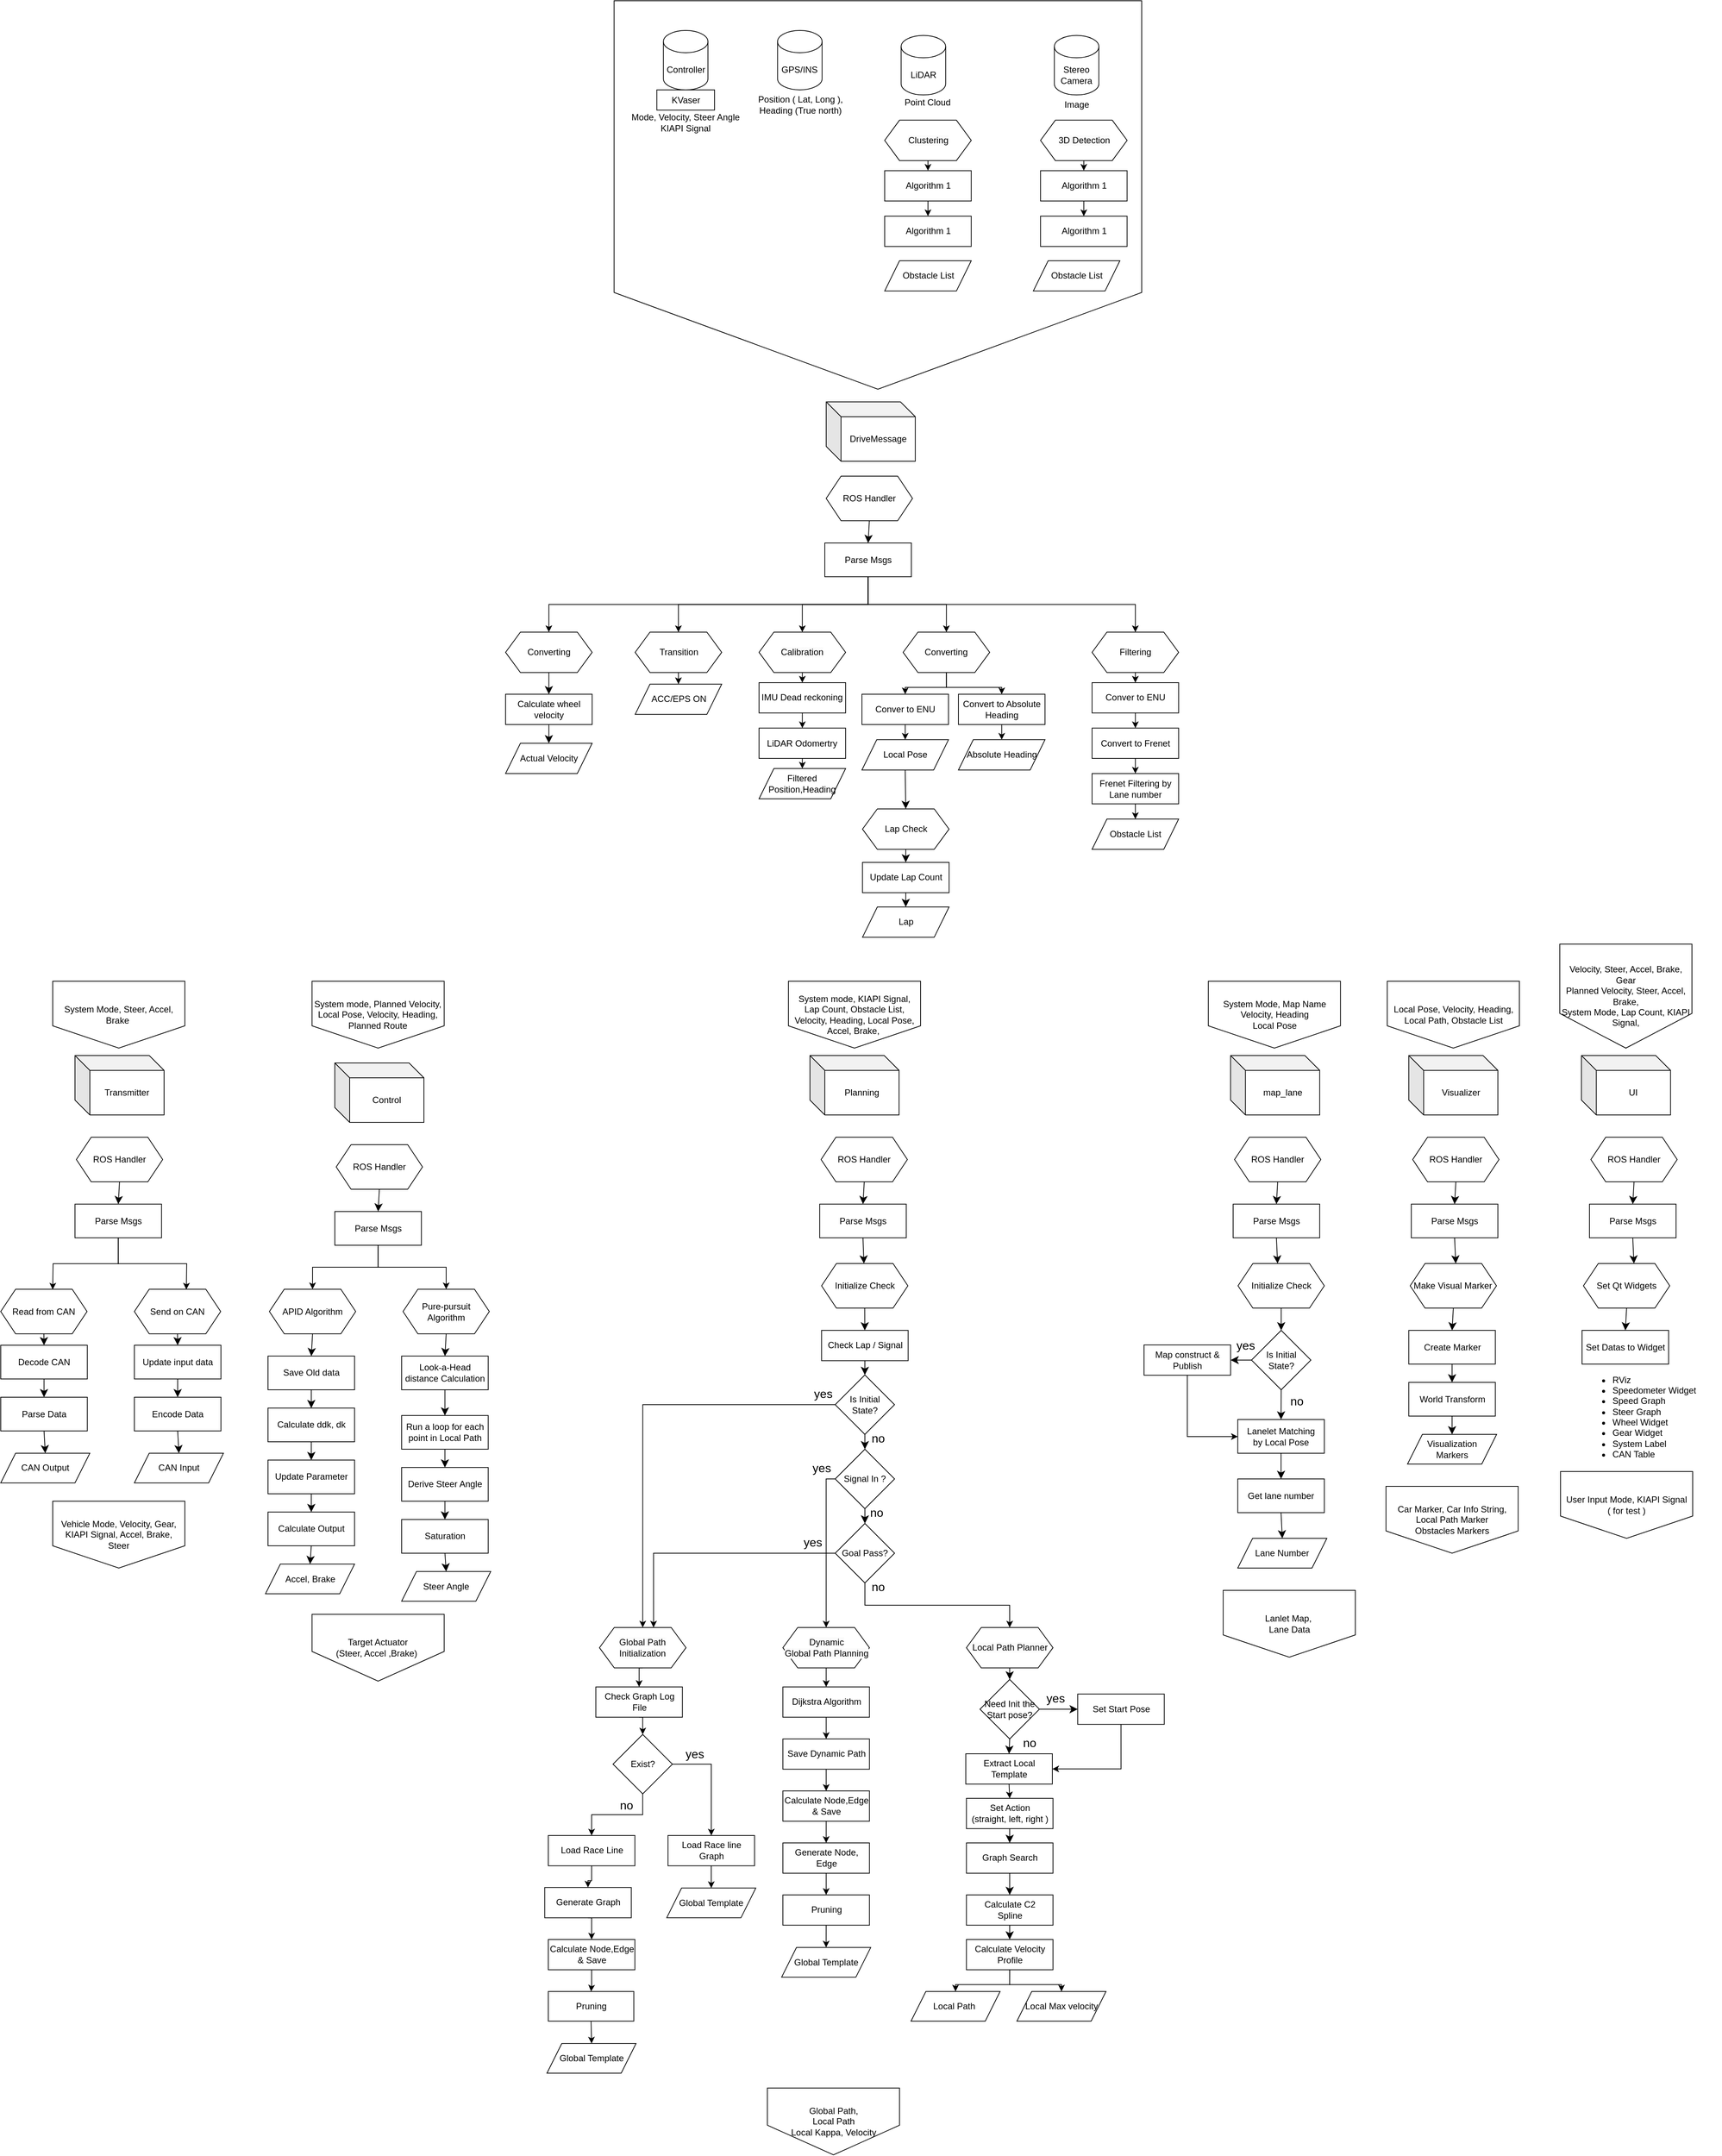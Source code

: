 <mxfile version="24.4.4" type="github">
  <diagram name="페이지-1" id="hANh1gCqF2Qmf2RqWDbh">
    <mxGraphModel dx="4300" dy="2420" grid="1" gridSize="10" guides="1" tooltips="1" connect="1" arrows="1" fold="1" page="0" pageScale="1" pageWidth="1920" pageHeight="1200" math="0" shadow="0">
      <root>
        <mxCell id="0" />
        <mxCell id="1" parent="0" />
        <mxCell id="1z5ZPfV5KJzEQJgKlefK-233" value="" style="verticalLabelPosition=bottom;verticalAlign=top;html=1;shape=offPageConnector;rounded=0;size=0.249;" vertex="1" parent="1">
          <mxGeometry x="346.18" y="-200" width="710.66" height="523" as="geometry" />
        </mxCell>
        <mxCell id="k_W3MqZSjInvSIY3PvVt-6" value="KVaser" style="rounded=0;whiteSpace=wrap;html=1;" parent="1" vertex="1">
          <mxGeometry x="403.73" y="-80" width="77.742" height="27.2" as="geometry" />
        </mxCell>
        <mxCell id="k_W3MqZSjInvSIY3PvVt-27" value="Mode, Velocity, Steer Angle&lt;br&gt;KIAPI Signal" style="text;html=1;align=center;verticalAlign=middle;whiteSpace=wrap;rounded=0;" parent="1" vertex="1">
          <mxGeometry x="360" y="-46" width="165.202" height="20.4" as="geometry" />
        </mxCell>
        <mxCell id="k_W3MqZSjInvSIY3PvVt-29" value="&lt;span style=&quot;text-align: left;&quot;&gt;Position ( Lat, Long ),&amp;nbsp;&lt;/span&gt;&lt;div&gt;&lt;span style=&quot;text-align: left;&quot;&gt;Heading (True north)&lt;/span&gt;&lt;span style=&quot;text-align: left;&quot;&gt;&amp;nbsp;&lt;/span&gt;&lt;/div&gt;" style="text;html=1;align=center;verticalAlign=middle;whiteSpace=wrap;rounded=0;" parent="1" vertex="1">
          <mxGeometry x="513.759" y="-73.2" width="170.06" height="27.2" as="geometry" />
        </mxCell>
        <mxCell id="k_W3MqZSjInvSIY3PvVt-30" value="Point Cloud" style="text;html=1;align=center;verticalAlign=middle;whiteSpace=wrap;rounded=0;" parent="1" vertex="1">
          <mxGeometry x="686.348" y="-73.2" width="165.202" height="20.4" as="geometry" />
        </mxCell>
        <mxCell id="k_W3MqZSjInvSIY3PvVt-31" value="Image" style="text;html=1;align=center;verticalAlign=middle;whiteSpace=wrap;rounded=0;" parent="1" vertex="1">
          <mxGeometry x="886.558" y="-69.8" width="165.202" height="20.4" as="geometry" />
        </mxCell>
        <mxCell id="k_W3MqZSjInvSIY3PvVt-45" value="&lt;span style=&quot;caret-color: rgb(0, 0, 0); color: rgb(0, 0, 0); font-family: Helvetica; font-size: 12px; font-style: normal; font-variant-caps: normal; font-weight: 400; letter-spacing: normal; orphans: auto; text-align: center; text-indent: 0px; text-transform: none; white-space: normal; widows: auto; word-spacing: 0px; -webkit-text-stroke-width: 0px; background-color: rgb(251, 251, 251); text-decoration: none; display: inline !important; float: none;&quot;&gt;3D Detection&lt;/span&gt;" style="shape=hexagon;perimeter=hexagonPerimeter2;whiteSpace=wrap;html=1;fixedSize=1;" parent="1" vertex="1">
          <mxGeometry x="920.57" y="-39.2" width="116.613" height="54.4" as="geometry" />
        </mxCell>
        <mxCell id="k_W3MqZSjInvSIY3PvVt-51" value="Algorithm 1" style="rounded=0;whiteSpace=wrap;html=1;" parent="1" vertex="1">
          <mxGeometry x="920.57" y="28.8" width="116.613" height="40.8" as="geometry" />
        </mxCell>
        <mxCell id="k_W3MqZSjInvSIY3PvVt-52" value="Algorithm 1" style="rounded=0;whiteSpace=wrap;html=1;" parent="1" vertex="1">
          <mxGeometry x="920.57" y="90.0" width="116.613" height="40.8" as="geometry" />
        </mxCell>
        <mxCell id="k_W3MqZSjInvSIY3PvVt-53" value="" style="endArrow=classic;html=1;rounded=0;exitX=0.5;exitY=1;exitDx=0;exitDy=0;" parent="1" source="k_W3MqZSjInvSIY3PvVt-51" target="k_W3MqZSjInvSIY3PvVt-52" edge="1">
          <mxGeometry width="50" height="50" relative="1" as="geometry">
            <mxPoint x="871.982" y="151.2" as="sourcePoint" />
            <mxPoint x="920.57" y="117.2" as="targetPoint" />
          </mxGeometry>
        </mxCell>
        <mxCell id="k_W3MqZSjInvSIY3PvVt-54" value="Obstacle List" style="shape=parallelogram;perimeter=parallelogramPerimeter;whiteSpace=wrap;html=1;fixedSize=1;" parent="1" vertex="1">
          <mxGeometry x="710.643" y="150.0" width="116.613" height="40.8" as="geometry" />
        </mxCell>
        <mxCell id="k_W3MqZSjInvSIY3PvVt-55" value="Obstacle List" style="shape=parallelogram;perimeter=parallelogramPerimeter;whiteSpace=wrap;html=1;fixedSize=1;" parent="1" vertex="1">
          <mxGeometry x="910.85" y="150.0" width="116.613" height="40.8" as="geometry" />
        </mxCell>
        <mxCell id="k_W3MqZSjInvSIY3PvVt-79" style="edgeStyle=orthogonalEdgeStyle;rounded=0;orthogonalLoop=1;jettySize=auto;html=1;exitX=0.5;exitY=1;exitDx=0;exitDy=0;entryX=0.5;entryY=0;entryDx=0;entryDy=0;" parent="1" source="k_W3MqZSjInvSIY3PvVt-56" target="k_W3MqZSjInvSIY3PvVt-58" edge="1">
          <mxGeometry relative="1" as="geometry" />
        </mxCell>
        <mxCell id="k_W3MqZSjInvSIY3PvVt-56" value="Filtering" style="shape=hexagon;perimeter=hexagonPerimeter2;whiteSpace=wrap;html=1;fixedSize=1;" parent="1" vertex="1">
          <mxGeometry x="989.995" y="650" width="116.613" height="54.4" as="geometry" />
        </mxCell>
        <mxCell id="k_W3MqZSjInvSIY3PvVt-58" value="Conver to ENU" style="rounded=0;whiteSpace=wrap;html=1;" parent="1" vertex="1">
          <mxGeometry x="989.995" y="718.0" width="116.613" height="40.8" as="geometry" />
        </mxCell>
        <mxCell id="k_W3MqZSjInvSIY3PvVt-59" value="Convert to Frenet" style="rounded=0;whiteSpace=wrap;html=1;" parent="1" vertex="1">
          <mxGeometry x="989.995" y="779.2" width="116.613" height="40.8" as="geometry" />
        </mxCell>
        <mxCell id="k_W3MqZSjInvSIY3PvVt-60" value="" style="endArrow=classic;html=1;rounded=0;exitX=0.5;exitY=1;exitDx=0;exitDy=0;" parent="1" source="k_W3MqZSjInvSIY3PvVt-58" target="k_W3MqZSjInvSIY3PvVt-59" edge="1">
          <mxGeometry width="50" height="50" relative="1" as="geometry">
            <mxPoint x="941.407" y="840.4" as="sourcePoint" />
            <mxPoint x="989.995" y="806.4" as="targetPoint" />
          </mxGeometry>
        </mxCell>
        <mxCell id="k_W3MqZSjInvSIY3PvVt-61" value="" style="endArrow=classic;html=1;rounded=0;exitX=0.5;exitY=1;exitDx=0;exitDy=0;" parent="1" target="k_W3MqZSjInvSIY3PvVt-62" edge="1">
          <mxGeometry width="50" height="50" relative="1" as="geometry">
            <mxPoint x="1048.302" y="820" as="sourcePoint" />
            <mxPoint x="989.995" y="867.6" as="targetPoint" />
          </mxGeometry>
        </mxCell>
        <mxCell id="k_W3MqZSjInvSIY3PvVt-82" style="edgeStyle=orthogonalEdgeStyle;rounded=0;orthogonalLoop=1;jettySize=auto;html=1;exitX=0.5;exitY=1;exitDx=0;exitDy=0;entryX=0.5;entryY=0;entryDx=0;entryDy=0;" parent="1" source="k_W3MqZSjInvSIY3PvVt-62" target="k_W3MqZSjInvSIY3PvVt-63" edge="1">
          <mxGeometry relative="1" as="geometry" />
        </mxCell>
        <mxCell id="k_W3MqZSjInvSIY3PvVt-62" value="Frenet Filtering by&lt;div&gt;Lane number&lt;/div&gt;" style="rounded=0;whiteSpace=wrap;html=1;" parent="1" vertex="1">
          <mxGeometry x="989.995" y="840.4" width="116.613" height="40.8" as="geometry" />
        </mxCell>
        <mxCell id="k_W3MqZSjInvSIY3PvVt-63" value="Obstacle List" style="shape=parallelogram;perimeter=parallelogramPerimeter;whiteSpace=wrap;html=1;fixedSize=1;" parent="1" vertex="1">
          <mxGeometry x="989.995" y="901.6" width="116.613" height="40.8" as="geometry" />
        </mxCell>
        <mxCell id="k_W3MqZSjInvSIY3PvVt-69" value="" style="endArrow=classic;html=1;rounded=0;exitX=0.5;exitY=1;exitDx=0;exitDy=0;" parent="1" source="k_W3MqZSjInvSIY3PvVt-45" target="k_W3MqZSjInvSIY3PvVt-51" edge="1">
          <mxGeometry width="50" height="50" relative="1" as="geometry">
            <mxPoint x="405.53" y="15.2" as="sourcePoint" />
            <mxPoint x="658.191" y="22" as="targetPoint" />
          </mxGeometry>
        </mxCell>
        <mxCell id="k_W3MqZSjInvSIY3PvVt-70" value="&lt;span style=&quot;caret-color: rgb(0, 0, 0); color: rgb(0, 0, 0); font-family: Helvetica; font-size: 12px; font-style: normal; font-variant-caps: normal; font-weight: 400; letter-spacing: normal; orphans: auto; text-align: center; text-indent: 0px; text-transform: none; white-space: normal; widows: auto; word-spacing: 0px; -webkit-text-stroke-width: 0px; background-color: rgb(251, 251, 251); text-decoration: none; display: inline !important; float: none;&quot;&gt;Clustering&lt;/span&gt;" style="shape=hexagon;perimeter=hexagonPerimeter2;whiteSpace=wrap;html=1;fixedSize=1;" parent="1" vertex="1">
          <mxGeometry x="710.643" y="-39.2" width="116.613" height="54.4" as="geometry" />
        </mxCell>
        <mxCell id="k_W3MqZSjInvSIY3PvVt-71" value="Algorithm 1" style="rounded=0;whiteSpace=wrap;html=1;" parent="1" vertex="1">
          <mxGeometry x="710.643" y="28.8" width="116.613" height="40.8" as="geometry" />
        </mxCell>
        <mxCell id="k_W3MqZSjInvSIY3PvVt-72" value="Algorithm 1" style="rounded=0;whiteSpace=wrap;html=1;" parent="1" vertex="1">
          <mxGeometry x="710.643" y="90.0" width="116.613" height="40.8" as="geometry" />
        </mxCell>
        <mxCell id="k_W3MqZSjInvSIY3PvVt-73" value="" style="endArrow=classic;html=1;rounded=0;exitX=0.5;exitY=1;exitDx=0;exitDy=0;" parent="1" source="k_W3MqZSjInvSIY3PvVt-71" target="k_W3MqZSjInvSIY3PvVt-72" edge="1">
          <mxGeometry width="50" height="50" relative="1" as="geometry">
            <mxPoint x="662.054" y="151.2" as="sourcePoint" />
            <mxPoint x="710.643" y="117.2" as="targetPoint" />
          </mxGeometry>
        </mxCell>
        <mxCell id="k_W3MqZSjInvSIY3PvVt-74" value="" style="endArrow=classic;html=1;rounded=0;exitX=0.5;exitY=1;exitDx=0;exitDy=0;entryX=0.5;entryY=0;entryDx=0;entryDy=0;" parent="1" source="k_W3MqZSjInvSIY3PvVt-70" target="k_W3MqZSjInvSIY3PvVt-71" edge="1">
          <mxGeometry width="50" height="50" relative="1" as="geometry">
            <mxPoint x="982.74" y="280.4" as="sourcePoint" />
            <mxPoint x="1191.671" y="382.4" as="targetPoint" />
          </mxGeometry>
        </mxCell>
        <mxCell id="k_W3MqZSjInvSIY3PvVt-81" style="edgeStyle=orthogonalEdgeStyle;rounded=0;orthogonalLoop=1;jettySize=auto;html=1;exitX=0.5;exitY=1;exitDx=0;exitDy=0;entryX=0.5;entryY=0;entryDx=0;entryDy=0;" parent="1" source="k_W3MqZSjInvSIY3PvVt-78" target="k_W3MqZSjInvSIY3PvVt-80" edge="1">
          <mxGeometry relative="1" as="geometry">
            <mxPoint x="793.772" y="720.0" as="sourcePoint" />
          </mxGeometry>
        </mxCell>
        <mxCell id="k_W3MqZSjInvSIY3PvVt-99" style="edgeStyle=orthogonalEdgeStyle;rounded=0;orthogonalLoop=1;jettySize=auto;html=1;exitX=0.5;exitY=1;exitDx=0;exitDy=0;entryX=0.5;entryY=0;entryDx=0;entryDy=0;" parent="1" source="k_W3MqZSjInvSIY3PvVt-78" target="k_W3MqZSjInvSIY3PvVt-96" edge="1">
          <mxGeometry relative="1" as="geometry" />
        </mxCell>
        <mxCell id="k_W3MqZSjInvSIY3PvVt-78" value="Converting" style="shape=hexagon;perimeter=hexagonPerimeter2;whiteSpace=wrap;html=1;fixedSize=1;" parent="1" vertex="1">
          <mxGeometry x="735.465" y="650" width="116.613" height="54.4" as="geometry" />
        </mxCell>
        <mxCell id="k_W3MqZSjInvSIY3PvVt-84" style="edgeStyle=orthogonalEdgeStyle;rounded=0;orthogonalLoop=1;jettySize=auto;html=1;exitX=0.5;exitY=1;exitDx=0;exitDy=0;entryX=0.5;entryY=0;entryDx=0;entryDy=0;" parent="1" source="k_W3MqZSjInvSIY3PvVt-80" target="k_W3MqZSjInvSIY3PvVt-83" edge="1">
          <mxGeometry relative="1" as="geometry" />
        </mxCell>
        <mxCell id="k_W3MqZSjInvSIY3PvVt-80" value="Conver to ENU" style="rounded=0;whiteSpace=wrap;html=1;" parent="1" vertex="1">
          <mxGeometry x="679.995" y="733.6" width="116.613" height="40.8" as="geometry" />
        </mxCell>
        <mxCell id="1z5ZPfV5KJzEQJgKlefK-13" style="edgeStyle=none;curved=1;rounded=0;orthogonalLoop=1;jettySize=auto;html=1;exitX=0.5;exitY=1;exitDx=0;exitDy=0;entryX=0.5;entryY=0;entryDx=0;entryDy=0;fontSize=12;startSize=8;endSize=8;" edge="1" parent="1" source="k_W3MqZSjInvSIY3PvVt-83" target="1z5ZPfV5KJzEQJgKlefK-10">
          <mxGeometry relative="1" as="geometry" />
        </mxCell>
        <mxCell id="k_W3MqZSjInvSIY3PvVt-83" value="Local Pose" style="shape=parallelogram;perimeter=parallelogramPerimeter;whiteSpace=wrap;html=1;fixedSize=1;" parent="1" vertex="1">
          <mxGeometry x="679.995" y="794.8" width="116.613" height="40.8" as="geometry" />
        </mxCell>
        <mxCell id="k_W3MqZSjInvSIY3PvVt-92" style="edgeStyle=orthogonalEdgeStyle;rounded=0;orthogonalLoop=1;jettySize=auto;html=1;exitX=0.5;exitY=1;exitDx=0;exitDy=0;entryX=0.5;entryY=0;entryDx=0;entryDy=0;" parent="1" source="k_W3MqZSjInvSIY3PvVt-87" target="k_W3MqZSjInvSIY3PvVt-91" edge="1">
          <mxGeometry relative="1" as="geometry" />
        </mxCell>
        <mxCell id="k_W3MqZSjInvSIY3PvVt-87" value="Transition" style="shape=hexagon;perimeter=hexagonPerimeter2;whiteSpace=wrap;html=1;fixedSize=1;" parent="1" vertex="1">
          <mxGeometry x="374.525" y="650" width="116.613" height="54.4" as="geometry" />
        </mxCell>
        <mxCell id="k_W3MqZSjInvSIY3PvVt-91" value="ACC/EPS ON" style="shape=parallelogram;perimeter=parallelogramPerimeter;whiteSpace=wrap;html=1;fixedSize=1;" parent="1" vertex="1">
          <mxGeometry x="374.525" y="720.0" width="116.613" height="40.8" as="geometry" />
        </mxCell>
        <mxCell id="k_W3MqZSjInvSIY3PvVt-95" style="edgeStyle=orthogonalEdgeStyle;rounded=0;orthogonalLoop=1;jettySize=auto;html=1;exitX=0.5;exitY=1;exitDx=0;exitDy=0;entryX=0.5;entryY=0;entryDx=0;entryDy=0;" parent="1" source="k_W3MqZSjInvSIY3PvVt-96" target="k_W3MqZSjInvSIY3PvVt-97" edge="1">
          <mxGeometry relative="1" as="geometry" />
        </mxCell>
        <mxCell id="k_W3MqZSjInvSIY3PvVt-96" value="Convert to Absolute Heading" style="rounded=0;whiteSpace=wrap;html=1;" parent="1" vertex="1">
          <mxGeometry x="809.995" y="733.6" width="116.613" height="40.8" as="geometry" />
        </mxCell>
        <mxCell id="k_W3MqZSjInvSIY3PvVt-97" value="Absolute Heading" style="shape=parallelogram;perimeter=parallelogramPerimeter;whiteSpace=wrap;html=1;fixedSize=1;" parent="1" vertex="1">
          <mxGeometry x="809.995" y="794.8" width="116.613" height="40.8" as="geometry" />
        </mxCell>
        <mxCell id="k_W3MqZSjInvSIY3PvVt-100" value="Planning" style="shape=cube;whiteSpace=wrap;html=1;boundedLbl=1;backgroundOutline=1;darkOpacity=0.05;darkOpacity2=0.1;" parent="1" vertex="1">
          <mxGeometry x="610" y="1220" width="120" height="80" as="geometry" />
        </mxCell>
        <mxCell id="k_W3MqZSjInvSIY3PvVt-101" value="&lt;span style=&quot;caret-color: rgb(0, 0, 0); color: rgb(0, 0, 0); font-family: Helvetica; font-size: 12px; font-style: normal; font-variant-caps: normal; font-weight: 400; letter-spacing: normal; orphans: auto; text-align: center; text-indent: 0px; text-transform: none; white-space: normal; widows: auto; word-spacing: 0px; -webkit-text-stroke-width: 0px; background-color: rgb(255, 255, 255); text-decoration: none; display: inline !important; float: none;&quot;&gt;Controller&lt;/span&gt;" style="shape=cylinder3;whiteSpace=wrap;html=1;boundedLbl=1;backgroundOutline=1;size=15;" parent="1" vertex="1">
          <mxGeometry x="412.6" y="-160.0" width="60" height="80" as="geometry" />
        </mxCell>
        <mxCell id="k_W3MqZSjInvSIY3PvVt-103" value="&lt;span style=&quot;caret-color: rgb(0, 0, 0); color: rgb(0, 0, 0); font-family: Helvetica; font-size: 12px; font-style: normal; font-variant-caps: normal; font-weight: 400; letter-spacing: normal; orphans: auto; text-align: center; text-indent: 0px; text-transform: none; white-space: normal; widows: auto; word-spacing: 0px; -webkit-text-stroke-width: 0px; background-color: rgb(255, 255, 255); text-decoration: none; display: inline !important; float: none;&quot;&gt;GPS/INS&lt;/span&gt;" style="shape=cylinder3;whiteSpace=wrap;html=1;boundedLbl=1;backgroundOutline=1;size=15;" parent="1" vertex="1">
          <mxGeometry x="566.36" y="-160.0" width="60" height="80" as="geometry" />
        </mxCell>
        <mxCell id="k_W3MqZSjInvSIY3PvVt-104" value="LiDAR" style="shape=cylinder3;whiteSpace=wrap;html=1;boundedLbl=1;backgroundOutline=1;size=15;" parent="1" vertex="1">
          <mxGeometry x="732.8" y="-153.2" width="60" height="80" as="geometry" />
        </mxCell>
        <mxCell id="k_W3MqZSjInvSIY3PvVt-105" value="Stereo Camera" style="shape=cylinder3;whiteSpace=wrap;html=1;boundedLbl=1;backgroundOutline=1;size=15;" parent="1" vertex="1">
          <mxGeometry x="939.16" y="-153.2" width="60" height="80" as="geometry" />
        </mxCell>
        <mxCell id="k_W3MqZSjInvSIY3PvVt-106" value="map_lane" style="shape=cube;whiteSpace=wrap;html=1;boundedLbl=1;backgroundOutline=1;darkOpacity=0.05;darkOpacity2=0.1;" parent="1" vertex="1">
          <mxGeometry x="1176.61" y="1220" width="120" height="80" as="geometry" />
        </mxCell>
        <mxCell id="k_W3MqZSjInvSIY3PvVt-108" value="Control" style="shape=cube;whiteSpace=wrap;html=1;boundedLbl=1;backgroundOutline=1;darkOpacity=0.05;darkOpacity2=0.1;" parent="1" vertex="1">
          <mxGeometry x="-30.0" y="1230" width="120" height="80" as="geometry" />
        </mxCell>
        <mxCell id="k_W3MqZSjInvSIY3PvVt-109" value="Transmitter" style="shape=cube;whiteSpace=wrap;html=1;boundedLbl=1;backgroundOutline=1;darkOpacity=0.05;darkOpacity2=0.1;" parent="1" vertex="1">
          <mxGeometry x="-380" y="1220" width="120" height="80" as="geometry" />
        </mxCell>
        <mxCell id="k_W3MqZSjInvSIY3PvVt-114" value="Visualizer" style="shape=cube;whiteSpace=wrap;html=1;boundedLbl=1;backgroundOutline=1;darkOpacity=0.05;darkOpacity2=0.1;" parent="1" vertex="1">
          <mxGeometry x="1416.61" y="1220" width="120" height="80" as="geometry" />
        </mxCell>
        <mxCell id="k_W3MqZSjInvSIY3PvVt-115" value="UI" style="shape=cube;whiteSpace=wrap;html=1;boundedLbl=1;backgroundOutline=1;darkOpacity=0.05;darkOpacity2=0.1;" parent="1" vertex="1">
          <mxGeometry x="1649.21" y="1220" width="120" height="80" as="geometry" />
        </mxCell>
        <mxCell id="k_W3MqZSjInvSIY3PvVt-143" style="edgeStyle=orthogonalEdgeStyle;rounded=0;orthogonalLoop=1;jettySize=auto;html=1;exitX=0.5;exitY=1;exitDx=0;exitDy=0;entryX=0.5;entryY=0;entryDx=0;entryDy=0;" parent="1" source="k_W3MqZSjInvSIY3PvVt-116" target="k_W3MqZSjInvSIY3PvVt-134" edge="1">
          <mxGeometry relative="1" as="geometry" />
        </mxCell>
        <mxCell id="k_W3MqZSjInvSIY3PvVt-116" value="&lt;span style=&quot;background-color: rgb(251, 251, 251);&quot;&gt;Global Path Initialization&lt;/span&gt;" style="shape=hexagon;perimeter=hexagonPerimeter2;whiteSpace=wrap;html=1;fixedSize=1;" parent="1" vertex="1">
          <mxGeometry x="326.444" y="1990" width="116.613" height="54.4" as="geometry" />
        </mxCell>
        <mxCell id="1z5ZPfV5KJzEQJgKlefK-69" style="edgeStyle=none;curved=1;rounded=0;orthogonalLoop=1;jettySize=auto;html=1;exitX=0.5;exitY=1;exitDx=0;exitDy=0;entryX=0.5;entryY=0;entryDx=0;entryDy=0;fontSize=12;startSize=8;endSize=8;" edge="1" parent="1" source="k_W3MqZSjInvSIY3PvVt-117" target="1z5ZPfV5KJzEQJgKlefK-66">
          <mxGeometry relative="1" as="geometry" />
        </mxCell>
        <mxCell id="k_W3MqZSjInvSIY3PvVt-117" value="&lt;span style=&quot;background-color: rgb(251, 251, 251);&quot;&gt;Local Path Planner&lt;/span&gt;" style="shape=hexagon;perimeter=hexagonPerimeter2;whiteSpace=wrap;html=1;fixedSize=1;" parent="1" vertex="1">
          <mxGeometry x="820.734" y="1990" width="116.613" height="54.4" as="geometry" />
        </mxCell>
        <mxCell id="k_W3MqZSjInvSIY3PvVt-161" style="edgeStyle=orthogonalEdgeStyle;rounded=0;orthogonalLoop=1;jettySize=auto;html=1;exitX=0.5;exitY=1;exitDx=0;exitDy=0;entryX=0.5;entryY=0;entryDx=0;entryDy=0;" parent="1" source="k_W3MqZSjInvSIY3PvVt-118" target="k_W3MqZSjInvSIY3PvVt-122" edge="1">
          <mxGeometry relative="1" as="geometry" />
        </mxCell>
        <mxCell id="k_W3MqZSjInvSIY3PvVt-118" value="&lt;span style=&quot;background-color: rgb(251, 251, 251);&quot;&gt;Dynamic&lt;/span&gt;&lt;div&gt;&lt;span style=&quot;background-color: rgb(251, 251, 251);&quot;&gt;Global Path Planning&lt;/span&gt;&lt;/div&gt;" style="shape=hexagon;perimeter=hexagonPerimeter2;whiteSpace=wrap;html=1;fixedSize=1;" parent="1" vertex="1">
          <mxGeometry x="573.524" y="1990" width="116.613" height="54.4" as="geometry" />
        </mxCell>
        <mxCell id="k_W3MqZSjInvSIY3PvVt-149" style="edgeStyle=orthogonalEdgeStyle;rounded=0;orthogonalLoop=1;jettySize=auto;html=1;exitX=0.5;exitY=1;exitDx=0;exitDy=0;" parent="1" source="k_W3MqZSjInvSIY3PvVt-119" target="k_W3MqZSjInvSIY3PvVt-120" edge="1">
          <mxGeometry relative="1" as="geometry" />
        </mxCell>
        <mxCell id="k_W3MqZSjInvSIY3PvVt-119" value="Calculate Node,Edge &amp;amp; Save" style="rounded=0;whiteSpace=wrap;html=1;" parent="1" vertex="1">
          <mxGeometry x="257.585" y="2410" width="116.613" height="40.8" as="geometry" />
        </mxCell>
        <mxCell id="k_W3MqZSjInvSIY3PvVt-150" style="edgeStyle=orthogonalEdgeStyle;rounded=0;orthogonalLoop=1;jettySize=auto;html=1;exitX=0.5;exitY=1;exitDx=0;exitDy=0;entryX=0.5;entryY=0;entryDx=0;entryDy=0;" parent="1" source="k_W3MqZSjInvSIY3PvVt-120" edge="1">
          <mxGeometry relative="1" as="geometry">
            <mxPoint x="315.882" y="2550" as="targetPoint" />
          </mxGeometry>
        </mxCell>
        <mxCell id="k_W3MqZSjInvSIY3PvVt-120" value="Pruning" style="rounded=0;whiteSpace=wrap;html=1;" parent="1" vertex="1">
          <mxGeometry x="257.58" y="2480" width="115.15" height="40" as="geometry" />
        </mxCell>
        <mxCell id="k_W3MqZSjInvSIY3PvVt-160" style="edgeStyle=orthogonalEdgeStyle;rounded=0;orthogonalLoop=1;jettySize=auto;html=1;exitX=0.5;exitY=1;exitDx=0;exitDy=0;entryX=0.5;entryY=0;entryDx=0;entryDy=0;" parent="1" source="k_W3MqZSjInvSIY3PvVt-122" target="k_W3MqZSjInvSIY3PvVt-128" edge="1">
          <mxGeometry relative="1" as="geometry" />
        </mxCell>
        <mxCell id="k_W3MqZSjInvSIY3PvVt-122" value="Dijkstra Algorithm" style="rounded=0;whiteSpace=wrap;html=1;" parent="1" vertex="1">
          <mxGeometry x="573.525" y="2070" width="116.613" height="40.8" as="geometry" />
        </mxCell>
        <mxCell id="k_W3MqZSjInvSIY3PvVt-147" style="edgeStyle=orthogonalEdgeStyle;rounded=0;orthogonalLoop=1;jettySize=auto;html=1;exitX=0.5;exitY=1;exitDx=0;exitDy=0;" parent="1" source="k_W3MqZSjInvSIY3PvVt-124" target="k_W3MqZSjInvSIY3PvVt-132" edge="1">
          <mxGeometry relative="1" as="geometry" />
        </mxCell>
        <mxCell id="k_W3MqZSjInvSIY3PvVt-124" value="Load Race Line" style="rounded=0;whiteSpace=wrap;html=1;" parent="1" vertex="1">
          <mxGeometry x="257.585" y="2270" width="116.613" height="40.8" as="geometry" />
        </mxCell>
        <mxCell id="k_W3MqZSjInvSIY3PvVt-156" style="edgeStyle=orthogonalEdgeStyle;rounded=0;orthogonalLoop=1;jettySize=auto;html=1;exitX=0.5;exitY=1;exitDx=0;exitDy=0;entryX=0.5;entryY=0;entryDx=0;entryDy=0;" parent="1" source="k_W3MqZSjInvSIY3PvVt-125" target="k_W3MqZSjInvSIY3PvVt-126" edge="1">
          <mxGeometry relative="1" as="geometry" />
        </mxCell>
        <mxCell id="k_W3MqZSjInvSIY3PvVt-125" value="Generate Node, Edge" style="rounded=0;whiteSpace=wrap;html=1;" parent="1" vertex="1">
          <mxGeometry x="573.535" y="2280" width="116.613" height="40.8" as="geometry" />
        </mxCell>
        <mxCell id="k_W3MqZSjInvSIY3PvVt-155" style="edgeStyle=orthogonalEdgeStyle;rounded=0;orthogonalLoop=1;jettySize=auto;html=1;exitX=0.5;exitY=1;exitDx=0;exitDy=0;" parent="1" source="k_W3MqZSjInvSIY3PvVt-126" target="k_W3MqZSjInvSIY3PvVt-154" edge="1">
          <mxGeometry relative="1" as="geometry" />
        </mxCell>
        <mxCell id="k_W3MqZSjInvSIY3PvVt-126" value="Pruning" style="rounded=0;whiteSpace=wrap;html=1;" parent="1" vertex="1">
          <mxGeometry x="573.525" y="2350" width="116.613" height="40.8" as="geometry" />
        </mxCell>
        <mxCell id="k_W3MqZSjInvSIY3PvVt-159" style="edgeStyle=orthogonalEdgeStyle;rounded=0;orthogonalLoop=1;jettySize=auto;html=1;exitX=0.5;exitY=1;exitDx=0;exitDy=0;entryX=0.5;entryY=0;entryDx=0;entryDy=0;" parent="1" source="k_W3MqZSjInvSIY3PvVt-128" target="k_W3MqZSjInvSIY3PvVt-133" edge="1">
          <mxGeometry relative="1" as="geometry" />
        </mxCell>
        <mxCell id="k_W3MqZSjInvSIY3PvVt-128" value="Save Dynamic Path" style="rounded=0;whiteSpace=wrap;html=1;" parent="1" vertex="1">
          <mxGeometry x="573.535" y="2140" width="116.613" height="40.8" as="geometry" />
        </mxCell>
        <mxCell id="k_W3MqZSjInvSIY3PvVt-148" style="edgeStyle=orthogonalEdgeStyle;rounded=0;orthogonalLoop=1;jettySize=auto;html=1;exitX=0.5;exitY=1;exitDx=0;exitDy=0;entryX=0.5;entryY=0;entryDx=0;entryDy=0;" parent="1" source="k_W3MqZSjInvSIY3PvVt-132" target="k_W3MqZSjInvSIY3PvVt-119" edge="1">
          <mxGeometry relative="1" as="geometry" />
        </mxCell>
        <mxCell id="k_W3MqZSjInvSIY3PvVt-132" value="Generate Graph" style="rounded=0;whiteSpace=wrap;html=1;" parent="1" vertex="1">
          <mxGeometry x="252.725" y="2340" width="116.613" height="40.8" as="geometry" />
        </mxCell>
        <mxCell id="k_W3MqZSjInvSIY3PvVt-157" style="edgeStyle=orthogonalEdgeStyle;rounded=0;orthogonalLoop=1;jettySize=auto;html=1;exitX=0.5;exitY=1;exitDx=0;exitDy=0;entryX=0.5;entryY=0;entryDx=0;entryDy=0;" parent="1" source="k_W3MqZSjInvSIY3PvVt-133" target="k_W3MqZSjInvSIY3PvVt-125" edge="1">
          <mxGeometry relative="1" as="geometry" />
        </mxCell>
        <mxCell id="k_W3MqZSjInvSIY3PvVt-133" value="Calculate Node,Edge &amp;amp; Save" style="rounded=0;whiteSpace=wrap;html=1;" parent="1" vertex="1">
          <mxGeometry x="573.535" y="2210" width="116.613" height="40.8" as="geometry" />
        </mxCell>
        <mxCell id="k_W3MqZSjInvSIY3PvVt-144" style="edgeStyle=orthogonalEdgeStyle;rounded=0;orthogonalLoop=1;jettySize=auto;html=1;exitX=0.5;exitY=1;exitDx=0;exitDy=0;entryX=0.5;entryY=0;entryDx=0;entryDy=0;" parent="1" source="k_W3MqZSjInvSIY3PvVt-134" target="k_W3MqZSjInvSIY3PvVt-135" edge="1">
          <mxGeometry relative="1" as="geometry" />
        </mxCell>
        <mxCell id="k_W3MqZSjInvSIY3PvVt-134" value="Check Graph Log File" style="rounded=0;whiteSpace=wrap;html=1;" parent="1" vertex="1">
          <mxGeometry x="321.585" y="2070" width="116.613" height="40.8" as="geometry" />
        </mxCell>
        <mxCell id="k_W3MqZSjInvSIY3PvVt-145" style="edgeStyle=orthogonalEdgeStyle;rounded=0;orthogonalLoop=1;jettySize=auto;html=1;exitX=0.5;exitY=1;exitDx=0;exitDy=0;entryX=0.5;entryY=0;entryDx=0;entryDy=0;" parent="1" source="k_W3MqZSjInvSIY3PvVt-135" target="k_W3MqZSjInvSIY3PvVt-124" edge="1">
          <mxGeometry relative="1" as="geometry" />
        </mxCell>
        <mxCell id="k_W3MqZSjInvSIY3PvVt-146" style="edgeStyle=orthogonalEdgeStyle;rounded=0;orthogonalLoop=1;jettySize=auto;html=1;exitX=1;exitY=0.5;exitDx=0;exitDy=0;" parent="1" source="k_W3MqZSjInvSIY3PvVt-135" target="k_W3MqZSjInvSIY3PvVt-138" edge="1">
          <mxGeometry relative="1" as="geometry" />
        </mxCell>
        <mxCell id="k_W3MqZSjInvSIY3PvVt-135" value="Exist?" style="rhombus;whiteSpace=wrap;html=1;" parent="1" vertex="1">
          <mxGeometry x="344.73" y="2134" width="80" height="80" as="geometry" />
        </mxCell>
        <mxCell id="k_W3MqZSjInvSIY3PvVt-164" style="edgeStyle=orthogonalEdgeStyle;rounded=0;orthogonalLoop=1;jettySize=auto;html=1;exitX=0.5;exitY=1;exitDx=0;exitDy=0;entryX=0.5;entryY=0;entryDx=0;entryDy=0;" parent="1" source="k_W3MqZSjInvSIY3PvVt-138" target="k_W3MqZSjInvSIY3PvVt-163" edge="1">
          <mxGeometry relative="1" as="geometry" />
        </mxCell>
        <mxCell id="k_W3MqZSjInvSIY3PvVt-138" value="Load Race line Graph" style="rounded=0;whiteSpace=wrap;html=1;" parent="1" vertex="1">
          <mxGeometry x="418.755" y="2270" width="116.613" height="40.8" as="geometry" />
        </mxCell>
        <mxCell id="k_W3MqZSjInvSIY3PvVt-166" style="edgeStyle=orthogonalEdgeStyle;rounded=0;orthogonalLoop=1;jettySize=auto;html=1;exitX=0.5;exitY=1;exitDx=0;exitDy=0;entryX=0.5;entryY=0;entryDx=0;entryDy=0;" parent="1" source="1z5ZPfV5KJzEQJgKlefK-48" target="k_W3MqZSjInvSIY3PvVt-117" edge="1">
          <mxGeometry relative="1" as="geometry" />
        </mxCell>
        <mxCell id="k_W3MqZSjInvSIY3PvVt-153" value="Global Template" style="shape=parallelogram;perimeter=parallelogramPerimeter;whiteSpace=wrap;html=1;fixedSize=1;" parent="1" vertex="1">
          <mxGeometry x="255.73" y="2550" width="120" height="40" as="geometry" />
        </mxCell>
        <mxCell id="k_W3MqZSjInvSIY3PvVt-154" value="Global Template" style="shape=parallelogram;perimeter=parallelogramPerimeter;whiteSpace=wrap;html=1;fixedSize=1;" parent="1" vertex="1">
          <mxGeometry x="571.83" y="2420.8" width="120" height="40" as="geometry" />
        </mxCell>
        <mxCell id="k_W3MqZSjInvSIY3PvVt-163" value="Global Template" style="shape=parallelogram;perimeter=parallelogramPerimeter;whiteSpace=wrap;html=1;fixedSize=1;" parent="1" vertex="1">
          <mxGeometry x="417.06" y="2340.8" width="120" height="40" as="geometry" />
        </mxCell>
        <mxCell id="k_W3MqZSjInvSIY3PvVt-172" style="edgeStyle=orthogonalEdgeStyle;rounded=0;orthogonalLoop=1;jettySize=auto;html=1;exitX=0.5;exitY=1;exitDx=0;exitDy=0;entryX=0.5;entryY=0;entryDx=0;entryDy=0;" parent="1" source="k_W3MqZSjInvSIY3PvVt-169" target="k_W3MqZSjInvSIY3PvVt-171" edge="1">
          <mxGeometry relative="1" as="geometry" />
        </mxCell>
        <mxCell id="k_W3MqZSjInvSIY3PvVt-169" value="Extract Local Template" style="rounded=0;whiteSpace=wrap;html=1;" parent="1" vertex="1">
          <mxGeometry x="819.885" y="2160" width="116.613" height="40.8" as="geometry" />
        </mxCell>
        <mxCell id="1z5ZPfV5KJzEQJgKlefK-16" style="edgeStyle=none;curved=1;rounded=0;orthogonalLoop=1;jettySize=auto;html=1;exitX=0.5;exitY=1;exitDx=0;exitDy=0;entryX=0.5;entryY=0;entryDx=0;entryDy=0;fontSize=12;startSize=8;endSize=8;" edge="1" parent="1" source="k_W3MqZSjInvSIY3PvVt-171" target="1z5ZPfV5KJzEQJgKlefK-3">
          <mxGeometry relative="1" as="geometry" />
        </mxCell>
        <mxCell id="k_W3MqZSjInvSIY3PvVt-171" value="Set Action&lt;br&gt;(straight, left, right )" style="rounded=0;whiteSpace=wrap;html=1;" parent="1" vertex="1">
          <mxGeometry x="820.735" y="2220" width="116.613" height="40.8" as="geometry" />
        </mxCell>
        <mxCell id="1z5ZPfV5KJzEQJgKlefK-1" value="no" style="text;html=1;align=center;verticalAlign=middle;whiteSpace=wrap;rounded=0;fontSize=16;" vertex="1" parent="1">
          <mxGeometry x="332.73" y="2214" width="60" height="30" as="geometry" />
        </mxCell>
        <mxCell id="1z5ZPfV5KJzEQJgKlefK-2" value="yes" style="text;html=1;align=center;verticalAlign=middle;whiteSpace=wrap;rounded=0;fontSize=16;" vertex="1" parent="1">
          <mxGeometry x="424.73" y="2145.4" width="60" height="30" as="geometry" />
        </mxCell>
        <mxCell id="1z5ZPfV5KJzEQJgKlefK-17" style="edgeStyle=none;curved=1;rounded=0;orthogonalLoop=1;jettySize=auto;html=1;exitX=0.5;exitY=1;exitDx=0;exitDy=0;entryX=0.5;entryY=0;entryDx=0;entryDy=0;fontSize=12;startSize=8;endSize=8;" edge="1" parent="1" source="1z5ZPfV5KJzEQJgKlefK-3" target="1z5ZPfV5KJzEQJgKlefK-7">
          <mxGeometry relative="1" as="geometry" />
        </mxCell>
        <mxCell id="1z5ZPfV5KJzEQJgKlefK-3" value="Graph Search" style="rounded=0;whiteSpace=wrap;html=1;" vertex="1" parent="1">
          <mxGeometry x="820.735" y="2280" width="116.613" height="40.8" as="geometry" />
        </mxCell>
        <mxCell id="1z5ZPfV5KJzEQJgKlefK-4" value="Calculate Velocity Profile" style="rounded=0;whiteSpace=wrap;html=1;" vertex="1" parent="1">
          <mxGeometry x="820.735" y="2410" width="116.613" height="40.8" as="geometry" />
        </mxCell>
        <mxCell id="1z5ZPfV5KJzEQJgKlefK-5" value="Local Path&amp;nbsp;" style="shape=parallelogram;perimeter=parallelogramPerimeter;whiteSpace=wrap;html=1;fixedSize=1;" vertex="1" parent="1">
          <mxGeometry x="746.12" y="2480" width="120" height="40" as="geometry" />
        </mxCell>
        <mxCell id="1z5ZPfV5KJzEQJgKlefK-6" value="Local Max velocity" style="shape=parallelogram;perimeter=parallelogramPerimeter;whiteSpace=wrap;html=1;fixedSize=1;" vertex="1" parent="1">
          <mxGeometry x="888.76" y="2480" width="120" height="40" as="geometry" />
        </mxCell>
        <mxCell id="1z5ZPfV5KJzEQJgKlefK-18" style="edgeStyle=none;curved=1;rounded=0;orthogonalLoop=1;jettySize=auto;html=1;exitX=0.5;exitY=1;exitDx=0;exitDy=0;entryX=0.5;entryY=0;entryDx=0;entryDy=0;fontSize=12;startSize=8;endSize=8;" edge="1" parent="1" source="1z5ZPfV5KJzEQJgKlefK-7" target="1z5ZPfV5KJzEQJgKlefK-4">
          <mxGeometry relative="1" as="geometry" />
        </mxCell>
        <mxCell id="1z5ZPfV5KJzEQJgKlefK-7" value="Calculate C2&lt;div&gt;Spline&lt;/div&gt;" style="rounded=0;whiteSpace=wrap;html=1;" vertex="1" parent="1">
          <mxGeometry x="820.735" y="2350" width="116.613" height="40.8" as="geometry" />
        </mxCell>
        <mxCell id="1z5ZPfV5KJzEQJgKlefK-14" style="edgeStyle=none;curved=1;rounded=0;orthogonalLoop=1;jettySize=auto;html=1;exitX=0.5;exitY=1;exitDx=0;exitDy=0;entryX=0.5;entryY=0;entryDx=0;entryDy=0;fontSize=12;startSize=8;endSize=8;" edge="1" parent="1" source="1z5ZPfV5KJzEQJgKlefK-10" target="1z5ZPfV5KJzEQJgKlefK-11">
          <mxGeometry relative="1" as="geometry" />
        </mxCell>
        <mxCell id="1z5ZPfV5KJzEQJgKlefK-10" value="Lap Check" style="shape=hexagon;perimeter=hexagonPerimeter2;whiteSpace=wrap;html=1;fixedSize=1;" vertex="1" parent="1">
          <mxGeometry x="680.755" y="888" width="116.613" height="54.4" as="geometry" />
        </mxCell>
        <mxCell id="1z5ZPfV5KJzEQJgKlefK-15" style="edgeStyle=none;curved=1;rounded=0;orthogonalLoop=1;jettySize=auto;html=1;exitX=0.5;exitY=1;exitDx=0;exitDy=0;entryX=0.5;entryY=0;entryDx=0;entryDy=0;fontSize=12;startSize=8;endSize=8;" edge="1" parent="1" source="1z5ZPfV5KJzEQJgKlefK-11" target="1z5ZPfV5KJzEQJgKlefK-12">
          <mxGeometry relative="1" as="geometry" />
        </mxCell>
        <mxCell id="1z5ZPfV5KJzEQJgKlefK-11" value="Update Lap Count" style="rounded=0;whiteSpace=wrap;html=1;" vertex="1" parent="1">
          <mxGeometry x="680.755" y="960.0" width="116.613" height="40.8" as="geometry" />
        </mxCell>
        <mxCell id="1z5ZPfV5KJzEQJgKlefK-12" value="Lap" style="shape=parallelogram;perimeter=parallelogramPerimeter;whiteSpace=wrap;html=1;fixedSize=1;" vertex="1" parent="1">
          <mxGeometry x="680.755" y="1020" width="116.613" height="40.8" as="geometry" />
        </mxCell>
        <mxCell id="1z5ZPfV5KJzEQJgKlefK-20" style="edgeStyle=orthogonalEdgeStyle;rounded=0;orthogonalLoop=1;jettySize=auto;html=1;exitX=0.5;exitY=1;exitDx=0;exitDy=0;" edge="1" parent="1" source="1z5ZPfV5KJzEQJgKlefK-4" target="1z5ZPfV5KJzEQJgKlefK-5">
          <mxGeometry relative="1" as="geometry">
            <mxPoint x="596.2" y="2320.8" as="sourcePoint" />
            <mxPoint x="806.2" y="2360.8" as="targetPoint" />
          </mxGeometry>
        </mxCell>
        <mxCell id="1z5ZPfV5KJzEQJgKlefK-21" style="edgeStyle=orthogonalEdgeStyle;rounded=0;orthogonalLoop=1;jettySize=auto;html=1;exitX=0.5;exitY=1;exitDx=0;exitDy=0;" edge="1" parent="1" source="1z5ZPfV5KJzEQJgKlefK-4" target="1z5ZPfV5KJzEQJgKlefK-6">
          <mxGeometry relative="1" as="geometry">
            <mxPoint x="869.45" y="2540.2" as="sourcePoint" />
            <mxPoint x="796.45" y="2569.2" as="targetPoint" />
          </mxGeometry>
        </mxCell>
        <mxCell id="1z5ZPfV5KJzEQJgKlefK-29" style="edgeStyle=none;curved=1;rounded=0;orthogonalLoop=1;jettySize=auto;html=1;exitX=0.5;exitY=1;exitDx=0;exitDy=0;fontSize=12;startSize=8;endSize=8;" edge="1" parent="1" source="1z5ZPfV5KJzEQJgKlefK-25" target="1z5ZPfV5KJzEQJgKlefK-28">
          <mxGeometry relative="1" as="geometry" />
        </mxCell>
        <mxCell id="1z5ZPfV5KJzEQJgKlefK-25" value="Initialize Check" style="shape=hexagon;perimeter=hexagonPerimeter2;whiteSpace=wrap;html=1;fixedSize=1;" vertex="1" parent="1">
          <mxGeometry x="625.65" y="1500" width="116.24" height="60" as="geometry" />
        </mxCell>
        <mxCell id="1z5ZPfV5KJzEQJgKlefK-28" value="Check Lap / Signal" style="rounded=0;whiteSpace=wrap;html=1;" vertex="1" parent="1">
          <mxGeometry x="625.645" y="1590" width="116.613" height="40.8" as="geometry" />
        </mxCell>
        <mxCell id="1z5ZPfV5KJzEQJgKlefK-33" value="" style="edgeStyle=none;curved=1;rounded=0;orthogonalLoop=1;jettySize=auto;html=1;exitX=0.5;exitY=1;exitDx=0;exitDy=0;entryX=0.5;entryY=0;entryDx=0;entryDy=0;fontSize=12;startSize=8;endSize=8;" edge="1" parent="1" source="1z5ZPfV5KJzEQJgKlefK-28" target="1z5ZPfV5KJzEQJgKlefK-32">
          <mxGeometry relative="1" as="geometry">
            <mxPoint x="871.66" y="2281" as="sourcePoint" />
            <mxPoint x="871.66" y="2360" as="targetPoint" />
            <Array as="points">
              <mxPoint x="683.66" y="1631" />
            </Array>
          </mxGeometry>
        </mxCell>
        <mxCell id="1z5ZPfV5KJzEQJgKlefK-53" style="edgeStyle=none;curved=1;rounded=0;orthogonalLoop=1;jettySize=auto;html=1;exitX=0.5;exitY=1;exitDx=0;exitDy=0;entryX=0.5;entryY=0;entryDx=0;entryDy=0;fontSize=12;startSize=8;endSize=8;" edge="1" parent="1" source="1z5ZPfV5KJzEQJgKlefK-32" target="1z5ZPfV5KJzEQJgKlefK-40">
          <mxGeometry relative="1" as="geometry" />
        </mxCell>
        <mxCell id="1z5ZPfV5KJzEQJgKlefK-32" value="Is Initial State?" style="rhombus;whiteSpace=wrap;html=1;" vertex="1" parent="1">
          <mxGeometry x="643.95" y="1650" width="80" height="80" as="geometry" />
        </mxCell>
        <mxCell id="1z5ZPfV5KJzEQJgKlefK-34" value="yes" style="text;html=1;align=center;verticalAlign=middle;whiteSpace=wrap;rounded=0;fontSize=16;" vertex="1" parent="1">
          <mxGeometry x="598.03" y="1660" width="60" height="30" as="geometry" />
        </mxCell>
        <mxCell id="1z5ZPfV5KJzEQJgKlefK-35" value="no" style="text;html=1;align=center;verticalAlign=middle;whiteSpace=wrap;rounded=0;fontSize=16;" vertex="1" parent="1">
          <mxGeometry x="670.66" y="1720" width="61.69" height="30" as="geometry" />
        </mxCell>
        <mxCell id="1z5ZPfV5KJzEQJgKlefK-54" style="edgeStyle=none;curved=1;rounded=0;orthogonalLoop=1;jettySize=auto;html=1;exitX=0.5;exitY=1;exitDx=0;exitDy=0;entryX=0.5;entryY=0;entryDx=0;entryDy=0;fontSize=12;startSize=8;endSize=8;" edge="1" parent="1" source="1z5ZPfV5KJzEQJgKlefK-40" target="1z5ZPfV5KJzEQJgKlefK-48">
          <mxGeometry relative="1" as="geometry" />
        </mxCell>
        <mxCell id="1z5ZPfV5KJzEQJgKlefK-40" value="Signal In ?" style="rhombus;whiteSpace=wrap;html=1;" vertex="1" parent="1">
          <mxGeometry x="644.01" y="1750" width="80" height="80" as="geometry" />
        </mxCell>
        <mxCell id="1z5ZPfV5KJzEQJgKlefK-42" value="yes" style="text;html=1;align=center;verticalAlign=middle;whiteSpace=wrap;rounded=0;fontSize=16;" vertex="1" parent="1">
          <mxGeometry x="596.12" y="1760" width="60" height="30" as="geometry" />
        </mxCell>
        <mxCell id="1z5ZPfV5KJzEQJgKlefK-43" value="no" style="text;html=1;align=center;verticalAlign=middle;whiteSpace=wrap;rounded=0;fontSize=16;" vertex="1" parent="1">
          <mxGeometry x="668.97" y="1820" width="61.69" height="30" as="geometry" />
        </mxCell>
        <mxCell id="1z5ZPfV5KJzEQJgKlefK-44" value="Set Start Pose" style="rounded=0;whiteSpace=wrap;html=1;" vertex="1" parent="1">
          <mxGeometry x="970.655" y="2079.6" width="116.613" height="40.8" as="geometry" />
        </mxCell>
        <mxCell id="1z5ZPfV5KJzEQJgKlefK-48" value="Goal Pass?" style="rhombus;whiteSpace=wrap;html=1;" vertex="1" parent="1">
          <mxGeometry x="644.01" y="1850" width="80" height="80" as="geometry" />
        </mxCell>
        <mxCell id="1z5ZPfV5KJzEQJgKlefK-50" value="yes" style="text;html=1;align=center;verticalAlign=middle;whiteSpace=wrap;rounded=0;fontSize=16;" vertex="1" parent="1">
          <mxGeometry x="584.01" y="1860.0" width="60" height="30" as="geometry" />
        </mxCell>
        <mxCell id="1z5ZPfV5KJzEQJgKlefK-51" value="no" style="text;html=1;align=center;verticalAlign=middle;whiteSpace=wrap;rounded=0;fontSize=16;" vertex="1" parent="1">
          <mxGeometry x="670.66" y="1920" width="61.69" height="30" as="geometry" />
        </mxCell>
        <mxCell id="1z5ZPfV5KJzEQJgKlefK-59" style="edgeStyle=orthogonalEdgeStyle;rounded=0;orthogonalLoop=1;jettySize=auto;html=1;exitX=0;exitY=0.5;exitDx=0;exitDy=0;entryX=0.5;entryY=0;entryDx=0;entryDy=0;" edge="1" parent="1" source="1z5ZPfV5KJzEQJgKlefK-32" target="k_W3MqZSjInvSIY3PvVt-116">
          <mxGeometry relative="1" as="geometry">
            <mxPoint x="494.31" y="1710" as="sourcePoint" />
            <mxPoint x="546.31" y="1806" as="targetPoint" />
          </mxGeometry>
        </mxCell>
        <mxCell id="1z5ZPfV5KJzEQJgKlefK-60" style="edgeStyle=orthogonalEdgeStyle;rounded=0;orthogonalLoop=1;jettySize=auto;html=1;exitX=0;exitY=0.5;exitDx=0;exitDy=0;entryX=0.5;entryY=0;entryDx=0;entryDy=0;" edge="1" parent="1" source="1z5ZPfV5KJzEQJgKlefK-40" target="k_W3MqZSjInvSIY3PvVt-118">
          <mxGeometry relative="1" as="geometry">
            <mxPoint x="898.27" y="1670" as="sourcePoint" />
            <mxPoint x="841.27" y="1970" as="targetPoint" />
            <Array as="points">
              <mxPoint x="631.66" y="1790" />
            </Array>
          </mxGeometry>
        </mxCell>
        <mxCell id="1z5ZPfV5KJzEQJgKlefK-61" style="edgeStyle=orthogonalEdgeStyle;rounded=0;orthogonalLoop=1;jettySize=auto;html=1;exitX=0;exitY=0.5;exitDx=0;exitDy=0;entryX=0.625;entryY=0;entryDx=0;entryDy=0;" edge="1" parent="1" source="1z5ZPfV5KJzEQJgKlefK-48" target="k_W3MqZSjInvSIY3PvVt-116">
          <mxGeometry relative="1" as="geometry">
            <mxPoint x="820.31" y="1840" as="sourcePoint" />
            <mxPoint x="949.31" y="2040" as="targetPoint" />
          </mxGeometry>
        </mxCell>
        <mxCell id="1z5ZPfV5KJzEQJgKlefK-68" style="edgeStyle=none;curved=1;rounded=0;orthogonalLoop=1;jettySize=auto;html=1;exitX=0.5;exitY=1;exitDx=0;exitDy=0;entryX=0.5;entryY=0;entryDx=0;entryDy=0;fontSize=12;startSize=8;endSize=8;" edge="1" parent="1" source="1z5ZPfV5KJzEQJgKlefK-66" target="k_W3MqZSjInvSIY3PvVt-169">
          <mxGeometry relative="1" as="geometry" />
        </mxCell>
        <mxCell id="1z5ZPfV5KJzEQJgKlefK-70" style="edgeStyle=none;curved=1;rounded=0;orthogonalLoop=1;jettySize=auto;html=1;exitX=1;exitY=0.5;exitDx=0;exitDy=0;entryX=0;entryY=0.5;entryDx=0;entryDy=0;fontSize=12;startSize=8;endSize=8;" edge="1" parent="1" source="1z5ZPfV5KJzEQJgKlefK-66" target="1z5ZPfV5KJzEQJgKlefK-44">
          <mxGeometry relative="1" as="geometry" />
        </mxCell>
        <mxCell id="1z5ZPfV5KJzEQJgKlefK-66" value="Need Init the Start pose?" style="rhombus;whiteSpace=wrap;html=1;" vertex="1" parent="1">
          <mxGeometry x="839.04" y="2060" width="80" height="80" as="geometry" />
        </mxCell>
        <mxCell id="1z5ZPfV5KJzEQJgKlefK-67" style="edgeStyle=orthogonalEdgeStyle;rounded=0;orthogonalLoop=1;jettySize=auto;html=1;exitX=0.5;exitY=1;exitDx=0;exitDy=0;entryX=1;entryY=0.5;entryDx=0;entryDy=0;" edge="1" parent="1" source="1z5ZPfV5KJzEQJgKlefK-44" target="k_W3MqZSjInvSIY3PvVt-169">
          <mxGeometry relative="1" as="geometry">
            <mxPoint x="1260.59" y="2284.8" as="sourcePoint" />
            <mxPoint x="1312.59" y="2380.8" as="targetPoint" />
          </mxGeometry>
        </mxCell>
        <mxCell id="1z5ZPfV5KJzEQJgKlefK-71" value="yes" style="text;html=1;align=center;verticalAlign=middle;whiteSpace=wrap;rounded=0;fontSize=16;" vertex="1" parent="1">
          <mxGeometry x="910.66" y="2070" width="60" height="30" as="geometry" />
        </mxCell>
        <mxCell id="1z5ZPfV5KJzEQJgKlefK-74" value="no" style="text;html=1;align=center;verticalAlign=middle;whiteSpace=wrap;rounded=0;fontSize=16;" vertex="1" parent="1">
          <mxGeometry x="874.81" y="2130" width="61.69" height="30" as="geometry" />
        </mxCell>
        <mxCell id="1z5ZPfV5KJzEQJgKlefK-81" value="System mode,&amp;nbsp;&lt;span style=&quot;background-color: initial;&quot;&gt;KIAPI Signal,&lt;/span&gt;&lt;div&gt;Lap Count,&amp;nbsp;&lt;span style=&quot;background-color: initial;&quot;&gt;Obstacle List,&lt;/span&gt;&lt;/div&gt;&lt;div&gt;Velocity, Heading, Local Pose, Accel, Brake,&amp;nbsp;&lt;/div&gt;" style="shape=offPageConnector;whiteSpace=wrap;html=1;size=0.333;" vertex="1" parent="1">
          <mxGeometry x="581" y="1120" width="178" height="90" as="geometry" />
        </mxCell>
        <mxCell id="1z5ZPfV5KJzEQJgKlefK-82" value="System Mode, Map Name&lt;div&gt;Velocity, Heading&lt;/div&gt;&lt;div&gt;Local Pose&lt;/div&gt;" style="shape=offPageConnector;whiteSpace=wrap;html=1;size=0.333;" vertex="1" parent="1">
          <mxGeometry x="1146.61" y="1120" width="178" height="90" as="geometry" />
        </mxCell>
        <mxCell id="1z5ZPfV5KJzEQJgKlefK-84" value="Global Path,&lt;div&gt;Local Path&lt;/div&gt;&lt;div&gt;Local Kappa, Velocity&lt;/div&gt;" style="shape=offPageConnector;whiteSpace=wrap;html=1;size=0.444;" vertex="1" parent="1">
          <mxGeometry x="552.66" y="2610" width="178" height="90" as="geometry" />
        </mxCell>
        <mxCell id="1z5ZPfV5KJzEQJgKlefK-85" value="Lanlet Map,&amp;nbsp;&lt;div&gt;Lane Data&lt;/div&gt;" style="shape=offPageConnector;whiteSpace=wrap;html=1;size=0.333;" vertex="1" parent="1">
          <mxGeometry x="1166.61" y="1940" width="178" height="90" as="geometry" />
        </mxCell>
        <mxCell id="1z5ZPfV5KJzEQJgKlefK-95" style="edgeStyle=none;curved=1;rounded=0;orthogonalLoop=1;jettySize=auto;html=1;exitX=0.5;exitY=1;exitDx=0;exitDy=0;entryX=0.5;entryY=0;entryDx=0;entryDy=0;fontSize=12;startSize=8;endSize=8;" edge="1" parent="1" source="1z5ZPfV5KJzEQJgKlefK-87" target="1z5ZPfV5KJzEQJgKlefK-89">
          <mxGeometry relative="1" as="geometry" />
        </mxCell>
        <mxCell id="1z5ZPfV5KJzEQJgKlefK-87" value="Initialize Check" style="shape=hexagon;perimeter=hexagonPerimeter2;whiteSpace=wrap;html=1;fixedSize=1;" vertex="1" parent="1">
          <mxGeometry x="1186.61" y="1500" width="116.24" height="60" as="geometry" />
        </mxCell>
        <mxCell id="1z5ZPfV5KJzEQJgKlefK-96" style="edgeStyle=none;curved=1;rounded=0;orthogonalLoop=1;jettySize=auto;html=1;exitX=0;exitY=0.5;exitDx=0;exitDy=0;entryX=1;entryY=0.5;entryDx=0;entryDy=0;fontSize=12;startSize=8;endSize=8;" edge="1" parent="1" source="1z5ZPfV5KJzEQJgKlefK-89" target="1z5ZPfV5KJzEQJgKlefK-91">
          <mxGeometry relative="1" as="geometry" />
        </mxCell>
        <mxCell id="1z5ZPfV5KJzEQJgKlefK-97" style="edgeStyle=none;curved=1;rounded=0;orthogonalLoop=1;jettySize=auto;html=1;exitX=0.5;exitY=1;exitDx=0;exitDy=0;entryX=0.5;entryY=0;entryDx=0;entryDy=0;fontSize=12;startSize=8;endSize=8;" edge="1" parent="1" source="1z5ZPfV5KJzEQJgKlefK-89" target="1z5ZPfV5KJzEQJgKlefK-92">
          <mxGeometry relative="1" as="geometry" />
        </mxCell>
        <mxCell id="1z5ZPfV5KJzEQJgKlefK-89" value="Is Initial State?" style="rhombus;whiteSpace=wrap;html=1;" vertex="1" parent="1">
          <mxGeometry x="1204.73" y="1590" width="80" height="80" as="geometry" />
        </mxCell>
        <mxCell id="1z5ZPfV5KJzEQJgKlefK-91" value="Map construct &amp;amp; Publish" style="rounded=0;whiteSpace=wrap;html=1;" vertex="1" parent="1">
          <mxGeometry x="1059.995" y="1609.6" width="116.613" height="40.8" as="geometry" />
        </mxCell>
        <mxCell id="1z5ZPfV5KJzEQJgKlefK-105" style="edgeStyle=none;curved=1;rounded=0;orthogonalLoop=1;jettySize=auto;html=1;exitX=0.5;exitY=1;exitDx=0;exitDy=0;entryX=0.5;entryY=0;entryDx=0;entryDy=0;fontSize=12;startSize=8;endSize=8;" edge="1" parent="1" source="1z5ZPfV5KJzEQJgKlefK-92" target="1z5ZPfV5KJzEQJgKlefK-94">
          <mxGeometry relative="1" as="geometry" />
        </mxCell>
        <mxCell id="1z5ZPfV5KJzEQJgKlefK-92" value="&lt;div&gt;&lt;span style=&quot;background-color: initial;&quot;&gt;Lanelet Matching&lt;/span&gt;&lt;/div&gt;&lt;div&gt;&lt;span style=&quot;background-color: initial;&quot;&gt;by Local Pose&lt;/span&gt;&lt;br&gt;&lt;/div&gt;" style="rounded=0;whiteSpace=wrap;html=1;" vertex="1" parent="1">
          <mxGeometry x="1186.24" y="1710" width="116.61" height="45.4" as="geometry" />
        </mxCell>
        <mxCell id="1z5ZPfV5KJzEQJgKlefK-93" value="Lane Number" style="shape=parallelogram;perimeter=parallelogramPerimeter;whiteSpace=wrap;html=1;fixedSize=1;" vertex="1" parent="1">
          <mxGeometry x="1186.24" y="1870" width="120" height="40" as="geometry" />
        </mxCell>
        <mxCell id="1z5ZPfV5KJzEQJgKlefK-106" style="edgeStyle=none;curved=1;rounded=0;orthogonalLoop=1;jettySize=auto;html=1;exitX=0.5;exitY=1;exitDx=0;exitDy=0;entryX=0.5;entryY=0;entryDx=0;entryDy=0;fontSize=12;startSize=8;endSize=8;" edge="1" parent="1" source="1z5ZPfV5KJzEQJgKlefK-94" target="1z5ZPfV5KJzEQJgKlefK-93">
          <mxGeometry relative="1" as="geometry" />
        </mxCell>
        <mxCell id="1z5ZPfV5KJzEQJgKlefK-94" value="&lt;div&gt;Get lane number&lt;/div&gt;" style="rounded=0;whiteSpace=wrap;html=1;" vertex="1" parent="1">
          <mxGeometry x="1186.24" y="1790" width="116.61" height="45.4" as="geometry" />
        </mxCell>
        <mxCell id="1z5ZPfV5KJzEQJgKlefK-98" style="edgeStyle=orthogonalEdgeStyle;rounded=0;orthogonalLoop=1;jettySize=auto;html=1;exitX=0.5;exitY=1;exitDx=0;exitDy=0;" edge="1" parent="1" source="1z5ZPfV5KJzEQJgKlefK-91" target="1z5ZPfV5KJzEQJgKlefK-92">
          <mxGeometry relative="1" as="geometry">
            <mxPoint x="1066.61" y="1730" as="sourcePoint" />
            <mxPoint x="1006.44" y="1912.7" as="targetPoint" />
            <Array as="points">
              <mxPoint x="1118.61" y="1733" />
            </Array>
          </mxGeometry>
        </mxCell>
        <mxCell id="1z5ZPfV5KJzEQJgKlefK-99" value="no" style="text;html=1;align=center;verticalAlign=middle;whiteSpace=wrap;rounded=0;fontSize=16;" vertex="1" parent="1">
          <mxGeometry x="1234.92" y="1670" width="61.69" height="30" as="geometry" />
        </mxCell>
        <mxCell id="1z5ZPfV5KJzEQJgKlefK-102" style="edgeStyle=none;curved=1;rounded=0;orthogonalLoop=1;jettySize=auto;html=1;exitX=1;exitY=0.5;exitDx=0;exitDy=0;fontSize=12;startSize=8;endSize=8;" edge="1" parent="1" source="1z5ZPfV5KJzEQJgKlefK-34" target="1z5ZPfV5KJzEQJgKlefK-34">
          <mxGeometry relative="1" as="geometry" />
        </mxCell>
        <mxCell id="1z5ZPfV5KJzEQJgKlefK-103" style="edgeStyle=none;curved=1;rounded=0;orthogonalLoop=1;jettySize=auto;html=1;exitX=1;exitY=0.5;exitDx=0;exitDy=0;fontSize=12;startSize=8;endSize=8;" edge="1" source="1z5ZPfV5KJzEQJgKlefK-104" target="1z5ZPfV5KJzEQJgKlefK-104" parent="1">
          <mxGeometry relative="1" as="geometry" />
        </mxCell>
        <mxCell id="1z5ZPfV5KJzEQJgKlefK-104" value="yes" style="text;html=1;align=center;verticalAlign=middle;whiteSpace=wrap;rounded=0;fontSize=16;" vertex="1" parent="1">
          <mxGeometry x="1166.61" y="1595.4" width="60" height="30" as="geometry" />
        </mxCell>
        <mxCell id="1z5ZPfV5KJzEQJgKlefK-108" value="Local Pose, Velocity, Heading, Local Path, Obstacle List" style="shape=offPageConnector;whiteSpace=wrap;html=1;size=0.333;" vertex="1" parent="1">
          <mxGeometry x="1387.61" y="1120" width="178" height="90" as="geometry" />
        </mxCell>
        <mxCell id="1z5ZPfV5KJzEQJgKlefK-116" style="edgeStyle=none;curved=1;rounded=0;orthogonalLoop=1;jettySize=auto;html=1;exitX=0.5;exitY=1;exitDx=0;exitDy=0;entryX=0.5;entryY=0;entryDx=0;entryDy=0;fontSize=12;startSize=8;endSize=8;" edge="1" parent="1" source="1z5ZPfV5KJzEQJgKlefK-109">
          <mxGeometry relative="1" as="geometry">
            <mxPoint x="1474.915" y="1590" as="targetPoint" />
          </mxGeometry>
        </mxCell>
        <mxCell id="1z5ZPfV5KJzEQJgKlefK-109" value="Make Visual Marker" style="shape=hexagon;perimeter=hexagonPerimeter2;whiteSpace=wrap;html=1;fixedSize=1;" vertex="1" parent="1">
          <mxGeometry x="1418.49" y="1500" width="116.24" height="60" as="geometry" />
        </mxCell>
        <mxCell id="1z5ZPfV5KJzEQJgKlefK-118" style="edgeStyle=none;curved=1;rounded=0;orthogonalLoop=1;jettySize=auto;html=1;exitX=0.5;exitY=1;exitDx=0;exitDy=0;entryX=0.5;entryY=0;entryDx=0;entryDy=0;fontSize=12;startSize=8;endSize=8;" edge="1" parent="1" source="1z5ZPfV5KJzEQJgKlefK-111" target="1z5ZPfV5KJzEQJgKlefK-112">
          <mxGeometry relative="1" as="geometry" />
        </mxCell>
        <mxCell id="1z5ZPfV5KJzEQJgKlefK-111" value="&lt;div&gt;Create Marker&lt;/div&gt;" style="rounded=0;whiteSpace=wrap;html=1;" vertex="1" parent="1">
          <mxGeometry x="1416.61" y="1590" width="116.61" height="45.4" as="geometry" />
        </mxCell>
        <mxCell id="1z5ZPfV5KJzEQJgKlefK-119" style="edgeStyle=none;curved=1;rounded=0;orthogonalLoop=1;jettySize=auto;html=1;exitX=0.5;exitY=1;exitDx=0;exitDy=0;entryX=0.5;entryY=0;entryDx=0;entryDy=0;fontSize=12;startSize=8;endSize=8;" edge="1" parent="1" source="1z5ZPfV5KJzEQJgKlefK-112">
          <mxGeometry relative="1" as="geometry">
            <mxPoint x="1474.915" y="1730" as="targetPoint" />
          </mxGeometry>
        </mxCell>
        <mxCell id="1z5ZPfV5KJzEQJgKlefK-112" value="&lt;div&gt;World Transform&lt;/div&gt;" style="rounded=0;whiteSpace=wrap;html=1;" vertex="1" parent="1">
          <mxGeometry x="1416.61" y="1660" width="116.61" height="45.4" as="geometry" />
        </mxCell>
        <mxCell id="1z5ZPfV5KJzEQJgKlefK-114" value="Visualization&lt;div&gt;Markers&lt;/div&gt;" style="shape=parallelogram;perimeter=parallelogramPerimeter;whiteSpace=wrap;html=1;fixedSize=1;" vertex="1" parent="1">
          <mxGeometry x="1414.91" y="1730" width="120" height="40" as="geometry" />
        </mxCell>
        <mxCell id="1z5ZPfV5KJzEQJgKlefK-115" value="Car Marker, Car Info String,&lt;br&gt;Local Path Marker&lt;br&gt;Obstacles Markers" style="shape=offPageConnector;whiteSpace=wrap;html=1;size=0.333;" vertex="1" parent="1">
          <mxGeometry x="1385.91" y="1800" width="178" height="90" as="geometry" />
        </mxCell>
        <mxCell id="1z5ZPfV5KJzEQJgKlefK-121" value="Velocity, Steer, Accel, Brake, Gear&lt;div&gt;Planned Velocity, Steer, Accel, Brake,&lt;br&gt;System Mode, Lap Count, KIAPI Signal,&lt;/div&gt;" style="shape=offPageConnector;whiteSpace=wrap;html=1;size=0.333;" vertex="1" parent="1">
          <mxGeometry x="1620" y="1070" width="178" height="140" as="geometry" />
        </mxCell>
        <mxCell id="1z5ZPfV5KJzEQJgKlefK-123" value="User Input Mode, KIAPI Signal&lt;div&gt;( for test )&lt;/div&gt;" style="shape=offPageConnector;whiteSpace=wrap;html=1;size=0.333;" vertex="1" parent="1">
          <mxGeometry x="1621.0" y="1780" width="178" height="90" as="geometry" />
        </mxCell>
        <mxCell id="1z5ZPfV5KJzEQJgKlefK-124" style="edgeStyle=none;curved=1;rounded=0;orthogonalLoop=1;jettySize=auto;html=1;exitX=0.5;exitY=1;exitDx=0;exitDy=0;entryX=0.5;entryY=0;entryDx=0;entryDy=0;fontSize=12;startSize=8;endSize=8;" edge="1" source="1z5ZPfV5KJzEQJgKlefK-125" parent="1">
          <mxGeometry relative="1" as="geometry">
            <mxPoint x="1708.305" y="1590" as="targetPoint" />
          </mxGeometry>
        </mxCell>
        <mxCell id="1z5ZPfV5KJzEQJgKlefK-125" value="Set Qt Widgets" style="shape=hexagon;perimeter=hexagonPerimeter2;whiteSpace=wrap;html=1;fixedSize=1;" vertex="1" parent="1">
          <mxGeometry x="1651.88" y="1500" width="116.24" height="60" as="geometry" />
        </mxCell>
        <mxCell id="1z5ZPfV5KJzEQJgKlefK-128" value="Set Datas to Widget" style="rounded=0;whiteSpace=wrap;html=1;" vertex="1" parent="1">
          <mxGeometry x="1650" y="1590" width="116.61" height="45.4" as="geometry" />
        </mxCell>
        <mxCell id="1z5ZPfV5KJzEQJgKlefK-129" value="&lt;ul&gt;&lt;li&gt;RViz&lt;/li&gt;&lt;li&gt;Speedometer Widget&lt;/li&gt;&lt;li&gt;Speed Graph&lt;/li&gt;&lt;li&gt;Steer Graph&lt;/li&gt;&lt;li&gt;Wheel Widget&lt;/li&gt;&lt;li&gt;Gear Widget&lt;/li&gt;&lt;li&gt;System Label&lt;/li&gt;&lt;li&gt;CAN Table&lt;/li&gt;&lt;/ul&gt;" style="text;strokeColor=none;fillColor=none;html=1;whiteSpace=wrap;verticalAlign=middle;overflow=hidden;" vertex="1" parent="1">
          <mxGeometry x="1649.21" y="1635.4" width="188.12" height="130" as="geometry" />
        </mxCell>
        <mxCell id="1z5ZPfV5KJzEQJgKlefK-131" value="System mode, Planned Velocity, Local Pose, Velocity, Heading, Planned Route" style="shape=offPageConnector;whiteSpace=wrap;html=1;size=0.333;" vertex="1" parent="1">
          <mxGeometry x="-60.7" y="1120" width="178" height="90" as="geometry" />
        </mxCell>
        <mxCell id="1z5ZPfV5KJzEQJgKlefK-132" value="Target Actuator&lt;div&gt;(Steer, Accel ,Brake)&amp;nbsp;&lt;/div&gt;" style="shape=offPageConnector;whiteSpace=wrap;html=1;size=0.444;" vertex="1" parent="1">
          <mxGeometry x="-60.7" y="1972.2" width="178" height="90" as="geometry" />
        </mxCell>
        <mxCell id="1z5ZPfV5KJzEQJgKlefK-136" style="edgeStyle=none;curved=1;rounded=0;orthogonalLoop=1;jettySize=auto;html=1;exitX=0.5;exitY=1;exitDx=0;exitDy=0;entryX=0.5;entryY=0;entryDx=0;entryDy=0;fontSize=12;startSize=8;endSize=8;" edge="1" parent="1" source="1z5ZPfV5KJzEQJgKlefK-137" target="1z5ZPfV5KJzEQJgKlefK-138">
          <mxGeometry relative="1" as="geometry" />
        </mxCell>
        <mxCell id="1z5ZPfV5KJzEQJgKlefK-137" value="ROS Handler" style="shape=hexagon;perimeter=hexagonPerimeter2;whiteSpace=wrap;html=1;fixedSize=1;" vertex="1" parent="1">
          <mxGeometry x="624.99" y="1330" width="116.24" height="60" as="geometry" />
        </mxCell>
        <mxCell id="1z5ZPfV5KJzEQJgKlefK-139" style="edgeStyle=none;curved=1;rounded=0;orthogonalLoop=1;jettySize=auto;html=1;exitX=0.5;exitY=1;exitDx=0;exitDy=0;fontSize=12;startSize=8;endSize=8;" edge="1" parent="1" source="1z5ZPfV5KJzEQJgKlefK-138" target="1z5ZPfV5KJzEQJgKlefK-25">
          <mxGeometry relative="1" as="geometry" />
        </mxCell>
        <mxCell id="1z5ZPfV5KJzEQJgKlefK-138" value="Parse Msgs" style="rounded=0;whiteSpace=wrap;html=1;" vertex="1" parent="1">
          <mxGeometry x="623.11" y="1420" width="116.61" height="45.4" as="geometry" />
        </mxCell>
        <mxCell id="1z5ZPfV5KJzEQJgKlefK-140" style="edgeStyle=none;curved=1;rounded=0;orthogonalLoop=1;jettySize=auto;html=1;exitX=0.5;exitY=1;exitDx=0;exitDy=0;entryX=0.5;entryY=0;entryDx=0;entryDy=0;fontSize=12;startSize=8;endSize=8;" edge="1" source="1z5ZPfV5KJzEQJgKlefK-141" target="1z5ZPfV5KJzEQJgKlefK-143" parent="1">
          <mxGeometry relative="1" as="geometry" />
        </mxCell>
        <mxCell id="1z5ZPfV5KJzEQJgKlefK-141" value="ROS Handler" style="shape=hexagon;perimeter=hexagonPerimeter2;whiteSpace=wrap;html=1;fixedSize=1;" vertex="1" parent="1">
          <mxGeometry x="1421.88" y="1330" width="116.24" height="60" as="geometry" />
        </mxCell>
        <mxCell id="1z5ZPfV5KJzEQJgKlefK-142" style="edgeStyle=none;curved=1;rounded=0;orthogonalLoop=1;jettySize=auto;html=1;exitX=0.5;exitY=1;exitDx=0;exitDy=0;fontSize=12;startSize=8;endSize=8;" edge="1" source="1z5ZPfV5KJzEQJgKlefK-143" parent="1">
          <mxGeometry relative="1" as="geometry">
            <mxPoint x="1479.89" y="1500" as="targetPoint" />
          </mxGeometry>
        </mxCell>
        <mxCell id="1z5ZPfV5KJzEQJgKlefK-143" value="Parse Msgs" style="rounded=0;whiteSpace=wrap;html=1;" vertex="1" parent="1">
          <mxGeometry x="1420" y="1420" width="116.61" height="45.4" as="geometry" />
        </mxCell>
        <mxCell id="1z5ZPfV5KJzEQJgKlefK-144" style="edgeStyle=none;curved=1;rounded=0;orthogonalLoop=1;jettySize=auto;html=1;exitX=0.5;exitY=1;exitDx=0;exitDy=0;entryX=0.5;entryY=0;entryDx=0;entryDy=0;fontSize=12;startSize=8;endSize=8;" edge="1" source="1z5ZPfV5KJzEQJgKlefK-145" target="1z5ZPfV5KJzEQJgKlefK-147" parent="1">
          <mxGeometry relative="1" as="geometry" />
        </mxCell>
        <mxCell id="1z5ZPfV5KJzEQJgKlefK-145" value="ROS Handler" style="shape=hexagon;perimeter=hexagonPerimeter2;whiteSpace=wrap;html=1;fixedSize=1;" vertex="1" parent="1">
          <mxGeometry x="1661.88" y="1330" width="116.24" height="60" as="geometry" />
        </mxCell>
        <mxCell id="1z5ZPfV5KJzEQJgKlefK-146" style="edgeStyle=none;curved=1;rounded=0;orthogonalLoop=1;jettySize=auto;html=1;exitX=0.5;exitY=1;exitDx=0;exitDy=0;fontSize=12;startSize=8;endSize=8;" edge="1" source="1z5ZPfV5KJzEQJgKlefK-147" parent="1">
          <mxGeometry relative="1" as="geometry">
            <mxPoint x="1719.89" y="1500" as="targetPoint" />
          </mxGeometry>
        </mxCell>
        <mxCell id="1z5ZPfV5KJzEQJgKlefK-147" value="Parse Msgs" style="rounded=0;whiteSpace=wrap;html=1;" vertex="1" parent="1">
          <mxGeometry x="1660" y="1420" width="116.61" height="45.4" as="geometry" />
        </mxCell>
        <mxCell id="1z5ZPfV5KJzEQJgKlefK-148" style="edgeStyle=none;curved=1;rounded=0;orthogonalLoop=1;jettySize=auto;html=1;exitX=0.5;exitY=1;exitDx=0;exitDy=0;entryX=0.5;entryY=0;entryDx=0;entryDy=0;fontSize=12;startSize=8;endSize=8;" edge="1" source="1z5ZPfV5KJzEQJgKlefK-149" target="1z5ZPfV5KJzEQJgKlefK-151" parent="1">
          <mxGeometry relative="1" as="geometry" />
        </mxCell>
        <mxCell id="1z5ZPfV5KJzEQJgKlefK-149" value="ROS Handler" style="shape=hexagon;perimeter=hexagonPerimeter2;whiteSpace=wrap;html=1;fixedSize=1;" vertex="1" parent="1">
          <mxGeometry x="1181.88" y="1330" width="116.24" height="60" as="geometry" />
        </mxCell>
        <mxCell id="1z5ZPfV5KJzEQJgKlefK-150" style="edgeStyle=none;curved=1;rounded=0;orthogonalLoop=1;jettySize=auto;html=1;exitX=0.5;exitY=1;exitDx=0;exitDy=0;fontSize=12;startSize=8;endSize=8;" edge="1" source="1z5ZPfV5KJzEQJgKlefK-151" parent="1">
          <mxGeometry relative="1" as="geometry">
            <mxPoint x="1239.89" y="1500" as="targetPoint" />
          </mxGeometry>
        </mxCell>
        <mxCell id="1z5ZPfV5KJzEQJgKlefK-151" value="Parse Msgs" style="rounded=0;whiteSpace=wrap;html=1;" vertex="1" parent="1">
          <mxGeometry x="1180" y="1420" width="116.61" height="45.4" as="geometry" />
        </mxCell>
        <mxCell id="1z5ZPfV5KJzEQJgKlefK-152" style="edgeStyle=none;curved=1;rounded=0;orthogonalLoop=1;jettySize=auto;html=1;exitX=0.5;exitY=1;exitDx=0;exitDy=0;entryX=0.5;entryY=0;entryDx=0;entryDy=0;fontSize=12;startSize=8;endSize=8;" edge="1" source="1z5ZPfV5KJzEQJgKlefK-153" target="1z5ZPfV5KJzEQJgKlefK-155" parent="1">
          <mxGeometry relative="1" as="geometry" />
        </mxCell>
        <mxCell id="1z5ZPfV5KJzEQJgKlefK-153" value="ROS Handler" style="shape=hexagon;perimeter=hexagonPerimeter2;whiteSpace=wrap;html=1;fixedSize=1;" vertex="1" parent="1">
          <mxGeometry x="-28.12" y="1340" width="116.24" height="60" as="geometry" />
        </mxCell>
        <mxCell id="1z5ZPfV5KJzEQJgKlefK-155" value="Parse Msgs" style="rounded=0;whiteSpace=wrap;html=1;" vertex="1" parent="1">
          <mxGeometry x="-30.0" y="1430" width="116.61" height="45.4" as="geometry" />
        </mxCell>
        <mxCell id="1z5ZPfV5KJzEQJgKlefK-156" style="edgeStyle=none;curved=1;rounded=0;orthogonalLoop=1;jettySize=auto;html=1;exitX=0.5;exitY=1;exitDx=0;exitDy=0;entryX=0.5;entryY=0;entryDx=0;entryDy=0;fontSize=12;startSize=8;endSize=8;" edge="1" source="1z5ZPfV5KJzEQJgKlefK-157" target="1z5ZPfV5KJzEQJgKlefK-159" parent="1">
          <mxGeometry relative="1" as="geometry" />
        </mxCell>
        <mxCell id="1z5ZPfV5KJzEQJgKlefK-157" value="ROS Handler" style="shape=hexagon;perimeter=hexagonPerimeter2;whiteSpace=wrap;html=1;fixedSize=1;" vertex="1" parent="1">
          <mxGeometry x="-378.12" y="1330" width="116.24" height="60" as="geometry" />
        </mxCell>
        <mxCell id="1z5ZPfV5KJzEQJgKlefK-159" value="Parse Msgs" style="rounded=0;whiteSpace=wrap;html=1;" vertex="1" parent="1">
          <mxGeometry x="-380.0" y="1420" width="116.61" height="45.4" as="geometry" />
        </mxCell>
        <mxCell id="1z5ZPfV5KJzEQJgKlefK-180" style="edgeStyle=none;curved=1;rounded=0;orthogonalLoop=1;jettySize=auto;html=1;exitX=0.5;exitY=1;exitDx=0;exitDy=0;entryX=0.5;entryY=0;entryDx=0;entryDy=0;fontSize=12;startSize=8;endSize=8;" edge="1" parent="1" source="1z5ZPfV5KJzEQJgKlefK-160" target="1z5ZPfV5KJzEQJgKlefK-161">
          <mxGeometry relative="1" as="geometry" />
        </mxCell>
        <mxCell id="1z5ZPfV5KJzEQJgKlefK-160" value="APID Algorithm" style="shape=hexagon;perimeter=hexagonPerimeter2;whiteSpace=wrap;html=1;fixedSize=1;" vertex="1" parent="1">
          <mxGeometry x="-118.12" y="1534.6" width="116.24" height="60" as="geometry" />
        </mxCell>
        <mxCell id="1z5ZPfV5KJzEQJgKlefK-181" style="edgeStyle=none;curved=1;rounded=0;orthogonalLoop=1;jettySize=auto;html=1;exitX=0.5;exitY=1;exitDx=0;exitDy=0;entryX=0.5;entryY=0;entryDx=0;entryDy=0;fontSize=12;startSize=8;endSize=8;" edge="1" parent="1" source="1z5ZPfV5KJzEQJgKlefK-161" target="1z5ZPfV5KJzEQJgKlefK-162">
          <mxGeometry relative="1" as="geometry" />
        </mxCell>
        <mxCell id="1z5ZPfV5KJzEQJgKlefK-161" value="Save Old data" style="rounded=0;whiteSpace=wrap;html=1;" vertex="1" parent="1">
          <mxGeometry x="-120.0" y="1624.6" width="116.61" height="45.4" as="geometry" />
        </mxCell>
        <mxCell id="1z5ZPfV5KJzEQJgKlefK-182" style="edgeStyle=none;curved=1;rounded=0;orthogonalLoop=1;jettySize=auto;html=1;exitX=0.5;exitY=1;exitDx=0;exitDy=0;entryX=0.5;entryY=0;entryDx=0;entryDy=0;fontSize=12;startSize=8;endSize=8;" edge="1" parent="1" source="1z5ZPfV5KJzEQJgKlefK-162" target="1z5ZPfV5KJzEQJgKlefK-164">
          <mxGeometry relative="1" as="geometry" />
        </mxCell>
        <mxCell id="1z5ZPfV5KJzEQJgKlefK-162" value="Calculate ddk, dk" style="rounded=0;whiteSpace=wrap;html=1;" vertex="1" parent="1">
          <mxGeometry x="-120.0" y="1694.6" width="116.61" height="45.4" as="geometry" />
        </mxCell>
        <mxCell id="1z5ZPfV5KJzEQJgKlefK-183" style="edgeStyle=none;curved=1;rounded=0;orthogonalLoop=1;jettySize=auto;html=1;exitX=0.5;exitY=1;exitDx=0;exitDy=0;entryX=0.5;entryY=0;entryDx=0;entryDy=0;fontSize=12;startSize=8;endSize=8;" edge="1" parent="1" source="1z5ZPfV5KJzEQJgKlefK-164" target="1z5ZPfV5KJzEQJgKlefK-165">
          <mxGeometry relative="1" as="geometry" />
        </mxCell>
        <mxCell id="1z5ZPfV5KJzEQJgKlefK-164" value="Update Parameter" style="rounded=0;whiteSpace=wrap;html=1;" vertex="1" parent="1">
          <mxGeometry x="-120.0" y="1764.6" width="116.61" height="45.4" as="geometry" />
        </mxCell>
        <mxCell id="1z5ZPfV5KJzEQJgKlefK-184" style="edgeStyle=none;curved=1;rounded=0;orthogonalLoop=1;jettySize=auto;html=1;exitX=0.5;exitY=1;exitDx=0;exitDy=0;entryX=0.5;entryY=0;entryDx=0;entryDy=0;fontSize=12;startSize=8;endSize=8;" edge="1" parent="1" source="1z5ZPfV5KJzEQJgKlefK-165" target="1z5ZPfV5KJzEQJgKlefK-166">
          <mxGeometry relative="1" as="geometry" />
        </mxCell>
        <mxCell id="1z5ZPfV5KJzEQJgKlefK-165" value="Calculate Output" style="rounded=0;whiteSpace=wrap;html=1;" vertex="1" parent="1">
          <mxGeometry x="-120.0" y="1834.6" width="116.61" height="45.4" as="geometry" />
        </mxCell>
        <mxCell id="1z5ZPfV5KJzEQJgKlefK-166" value="Accel, Brake" style="shape=parallelogram;perimeter=parallelogramPerimeter;whiteSpace=wrap;html=1;fixedSize=1;" vertex="1" parent="1">
          <mxGeometry x="-123.39" y="1904.6" width="120" height="40" as="geometry" />
        </mxCell>
        <mxCell id="1z5ZPfV5KJzEQJgKlefK-174" style="edgeStyle=none;curved=1;rounded=0;orthogonalLoop=1;jettySize=auto;html=1;exitX=0.5;exitY=1;exitDx=0;exitDy=0;entryX=0.5;entryY=0;entryDx=0;entryDy=0;fontSize=12;startSize=8;endSize=8;" edge="1" parent="1" source="1z5ZPfV5KJzEQJgKlefK-167" target="1z5ZPfV5KJzEQJgKlefK-168">
          <mxGeometry relative="1" as="geometry" />
        </mxCell>
        <mxCell id="1z5ZPfV5KJzEQJgKlefK-167" value="Pure-pursuit Algorithm" style="shape=hexagon;perimeter=hexagonPerimeter2;whiteSpace=wrap;html=1;fixedSize=1;" vertex="1" parent="1">
          <mxGeometry x="61.88" y="1534.6" width="116.24" height="60" as="geometry" />
        </mxCell>
        <mxCell id="1z5ZPfV5KJzEQJgKlefK-175" style="edgeStyle=none;curved=1;rounded=0;orthogonalLoop=1;jettySize=auto;html=1;exitX=0.5;exitY=1;exitDx=0;exitDy=0;entryX=0.5;entryY=0;entryDx=0;entryDy=0;fontSize=12;startSize=8;endSize=8;" edge="1" parent="1" source="1z5ZPfV5KJzEQJgKlefK-168" target="1z5ZPfV5KJzEQJgKlefK-169">
          <mxGeometry relative="1" as="geometry" />
        </mxCell>
        <mxCell id="1z5ZPfV5KJzEQJgKlefK-168" value="Look-a-Head distance Calculation" style="rounded=0;whiteSpace=wrap;html=1;" vertex="1" parent="1">
          <mxGeometry x="60.0" y="1624.6" width="116.61" height="45.4" as="geometry" />
        </mxCell>
        <mxCell id="1z5ZPfV5KJzEQJgKlefK-176" style="edgeStyle=none;curved=1;rounded=0;orthogonalLoop=1;jettySize=auto;html=1;exitX=0.5;exitY=1;exitDx=0;exitDy=0;entryX=0.5;entryY=0;entryDx=0;entryDy=0;fontSize=12;startSize=8;endSize=8;" edge="1" parent="1" source="1z5ZPfV5KJzEQJgKlefK-169" target="1z5ZPfV5KJzEQJgKlefK-170">
          <mxGeometry relative="1" as="geometry" />
        </mxCell>
        <mxCell id="1z5ZPfV5KJzEQJgKlefK-169" value="Run a loop for each point in Local Path" style="rounded=0;whiteSpace=wrap;html=1;" vertex="1" parent="1">
          <mxGeometry x="60.0" y="1704.6" width="116.61" height="45.4" as="geometry" />
        </mxCell>
        <mxCell id="1z5ZPfV5KJzEQJgKlefK-177" style="edgeStyle=none;curved=1;rounded=0;orthogonalLoop=1;jettySize=auto;html=1;exitX=0.5;exitY=1;exitDx=0;exitDy=0;entryX=0.5;entryY=0;entryDx=0;entryDy=0;fontSize=12;startSize=8;endSize=8;" edge="1" parent="1" source="1z5ZPfV5KJzEQJgKlefK-170" target="1z5ZPfV5KJzEQJgKlefK-171">
          <mxGeometry relative="1" as="geometry" />
        </mxCell>
        <mxCell id="1z5ZPfV5KJzEQJgKlefK-170" value="Derive Steer Angle" style="rounded=0;whiteSpace=wrap;html=1;" vertex="1" parent="1">
          <mxGeometry x="60.0" y="1774.6" width="116.61" height="45.4" as="geometry" />
        </mxCell>
        <mxCell id="1z5ZPfV5KJzEQJgKlefK-178" style="edgeStyle=none;curved=1;rounded=0;orthogonalLoop=1;jettySize=auto;html=1;exitX=0.5;exitY=1;exitDx=0;exitDy=0;entryX=0.5;entryY=0;entryDx=0;entryDy=0;fontSize=12;startSize=8;endSize=8;" edge="1" parent="1" source="1z5ZPfV5KJzEQJgKlefK-171" target="1z5ZPfV5KJzEQJgKlefK-172">
          <mxGeometry relative="1" as="geometry" />
        </mxCell>
        <mxCell id="1z5ZPfV5KJzEQJgKlefK-171" value="Saturation" style="rounded=0;whiteSpace=wrap;html=1;" vertex="1" parent="1">
          <mxGeometry x="60.0" y="1844.6" width="116.61" height="45.4" as="geometry" />
        </mxCell>
        <mxCell id="1z5ZPfV5KJzEQJgKlefK-172" value="Steer Angle" style="shape=parallelogram;perimeter=parallelogramPerimeter;whiteSpace=wrap;html=1;fixedSize=1;" vertex="1" parent="1">
          <mxGeometry x="60" y="1914.6" width="120" height="40" as="geometry" />
        </mxCell>
        <mxCell id="1z5ZPfV5KJzEQJgKlefK-186" style="edgeStyle=orthogonalEdgeStyle;rounded=0;orthogonalLoop=1;jettySize=auto;html=1;exitX=0.5;exitY=1;exitDx=0;exitDy=0;" edge="1" parent="1" source="1z5ZPfV5KJzEQJgKlefK-155" target="1z5ZPfV5KJzEQJgKlefK-160">
          <mxGeometry relative="1" as="geometry">
            <mxPoint x="28.305" y="1510.0" as="sourcePoint" />
            <mxPoint x="207.85" y="1924.6" as="targetPoint" />
          </mxGeometry>
        </mxCell>
        <mxCell id="1z5ZPfV5KJzEQJgKlefK-187" style="edgeStyle=orthogonalEdgeStyle;rounded=0;orthogonalLoop=1;jettySize=auto;html=1;exitX=0.5;exitY=1;exitDx=0;exitDy=0;" edge="1" parent="1" source="1z5ZPfV5KJzEQJgKlefK-155" target="1z5ZPfV5KJzEQJgKlefK-167">
          <mxGeometry relative="1" as="geometry">
            <mxPoint x="57.94" y="1509.6" as="sourcePoint" />
            <mxPoint x="-30.06" y="1569.6" as="targetPoint" />
          </mxGeometry>
        </mxCell>
        <mxCell id="1z5ZPfV5KJzEQJgKlefK-188" value="System Mode, Steer, Accel, Brake&amp;nbsp;" style="shape=offPageConnector;whiteSpace=wrap;html=1;size=0.333;" vertex="1" parent="1">
          <mxGeometry x="-410" y="1120" width="178" height="90" as="geometry" />
        </mxCell>
        <mxCell id="1z5ZPfV5KJzEQJgKlefK-189" value="Vehicle Mode, Velocity, Gear, KIAPI Signal, Accel, Brake, Steer" style="shape=offPageConnector;whiteSpace=wrap;html=1;size=0.333;" vertex="1" parent="1">
          <mxGeometry x="-410" y="1820" width="178" height="90" as="geometry" />
        </mxCell>
        <mxCell id="1z5ZPfV5KJzEQJgKlefK-201" style="edgeStyle=none;curved=1;rounded=0;orthogonalLoop=1;jettySize=auto;html=1;exitX=0.5;exitY=1;exitDx=0;exitDy=0;entryX=0.5;entryY=0;entryDx=0;entryDy=0;fontSize=12;startSize=8;endSize=8;" edge="1" parent="1" source="1z5ZPfV5KJzEQJgKlefK-190" target="1z5ZPfV5KJzEQJgKlefK-195">
          <mxGeometry relative="1" as="geometry" />
        </mxCell>
        <mxCell id="1z5ZPfV5KJzEQJgKlefK-190" value="Read from CAN" style="shape=hexagon;perimeter=hexagonPerimeter2;whiteSpace=wrap;html=1;fixedSize=1;" vertex="1" parent="1">
          <mxGeometry x="-480" y="1534.6" width="116.24" height="60" as="geometry" />
        </mxCell>
        <mxCell id="1z5ZPfV5KJzEQJgKlefK-202" style="edgeStyle=none;curved=1;rounded=0;orthogonalLoop=1;jettySize=auto;html=1;exitX=0.5;exitY=1;exitDx=0;exitDy=0;entryX=0.5;entryY=0;entryDx=0;entryDy=0;fontSize=12;startSize=8;endSize=8;" edge="1" parent="1" source="1z5ZPfV5KJzEQJgKlefK-191" target="1z5ZPfV5KJzEQJgKlefK-196">
          <mxGeometry relative="1" as="geometry" />
        </mxCell>
        <mxCell id="1z5ZPfV5KJzEQJgKlefK-191" value="Send on CAN" style="shape=hexagon;perimeter=hexagonPerimeter2;whiteSpace=wrap;html=1;fixedSize=1;" vertex="1" parent="1">
          <mxGeometry x="-300" y="1534.6" width="116.24" height="60" as="geometry" />
        </mxCell>
        <mxCell id="1z5ZPfV5KJzEQJgKlefK-192" style="edgeStyle=orthogonalEdgeStyle;rounded=0;orthogonalLoop=1;jettySize=auto;html=1;exitX=0.5;exitY=1;exitDx=0;exitDy=0;" edge="1" parent="1" source="1z5ZPfV5KJzEQJgKlefK-159">
          <mxGeometry relative="1" as="geometry">
            <mxPoint x="-322" y="1475" as="sourcePoint" />
            <mxPoint x="-410" y="1535" as="targetPoint" />
          </mxGeometry>
        </mxCell>
        <mxCell id="1z5ZPfV5KJzEQJgKlefK-193" style="edgeStyle=orthogonalEdgeStyle;rounded=0;orthogonalLoop=1;jettySize=auto;html=1;exitX=0.5;exitY=1;exitDx=0;exitDy=0;" edge="1" parent="1" source="1z5ZPfV5KJzEQJgKlefK-159">
          <mxGeometry relative="1" as="geometry">
            <mxPoint x="-322" y="1475" as="sourcePoint" />
            <mxPoint x="-230" y="1535" as="targetPoint" />
          </mxGeometry>
        </mxCell>
        <mxCell id="1z5ZPfV5KJzEQJgKlefK-203" style="edgeStyle=none;curved=1;rounded=0;orthogonalLoop=1;jettySize=auto;html=1;exitX=0.5;exitY=1;exitDx=0;exitDy=0;entryX=0.5;entryY=0;entryDx=0;entryDy=0;fontSize=12;startSize=8;endSize=8;" edge="1" parent="1" source="1z5ZPfV5KJzEQJgKlefK-195" target="1z5ZPfV5KJzEQJgKlefK-197">
          <mxGeometry relative="1" as="geometry" />
        </mxCell>
        <mxCell id="1z5ZPfV5KJzEQJgKlefK-195" value="Decode CAN" style="rounded=0;whiteSpace=wrap;html=1;" vertex="1" parent="1">
          <mxGeometry x="-480.0" y="1610" width="116.61" height="45.4" as="geometry" />
        </mxCell>
        <mxCell id="1z5ZPfV5KJzEQJgKlefK-204" style="edgeStyle=none;curved=1;rounded=0;orthogonalLoop=1;jettySize=auto;html=1;exitX=0.5;exitY=1;exitDx=0;exitDy=0;entryX=0.5;entryY=0;entryDx=0;entryDy=0;fontSize=12;startSize=8;endSize=8;" edge="1" parent="1" source="1z5ZPfV5KJzEQJgKlefK-196" target="1z5ZPfV5KJzEQJgKlefK-198">
          <mxGeometry relative="1" as="geometry" />
        </mxCell>
        <mxCell id="1z5ZPfV5KJzEQJgKlefK-196" value="Update input data" style="rounded=0;whiteSpace=wrap;html=1;" vertex="1" parent="1">
          <mxGeometry x="-300.0" y="1610" width="116.61" height="45.4" as="geometry" />
        </mxCell>
        <mxCell id="1z5ZPfV5KJzEQJgKlefK-205" style="edgeStyle=none;curved=1;rounded=0;orthogonalLoop=1;jettySize=auto;html=1;exitX=0.5;exitY=1;exitDx=0;exitDy=0;entryX=0.5;entryY=0;entryDx=0;entryDy=0;fontSize=12;startSize=8;endSize=8;" edge="1" parent="1" source="1z5ZPfV5KJzEQJgKlefK-197" target="1z5ZPfV5KJzEQJgKlefK-199">
          <mxGeometry relative="1" as="geometry" />
        </mxCell>
        <mxCell id="1z5ZPfV5KJzEQJgKlefK-197" value="Parse Data" style="rounded=0;whiteSpace=wrap;html=1;" vertex="1" parent="1">
          <mxGeometry x="-480.0" y="1680" width="116.61" height="45.4" as="geometry" />
        </mxCell>
        <mxCell id="1z5ZPfV5KJzEQJgKlefK-206" style="edgeStyle=none;curved=1;rounded=0;orthogonalLoop=1;jettySize=auto;html=1;exitX=0.5;exitY=1;exitDx=0;exitDy=0;entryX=0.5;entryY=0;entryDx=0;entryDy=0;fontSize=12;startSize=8;endSize=8;" edge="1" parent="1" source="1z5ZPfV5KJzEQJgKlefK-198" target="1z5ZPfV5KJzEQJgKlefK-200">
          <mxGeometry relative="1" as="geometry" />
        </mxCell>
        <mxCell id="1z5ZPfV5KJzEQJgKlefK-198" value="Encode Data" style="rounded=0;whiteSpace=wrap;html=1;" vertex="1" parent="1">
          <mxGeometry x="-300.0" y="1680" width="116.61" height="45.4" as="geometry" />
        </mxCell>
        <mxCell id="1z5ZPfV5KJzEQJgKlefK-199" value="CAN Output" style="shape=parallelogram;perimeter=parallelogramPerimeter;whiteSpace=wrap;html=1;fixedSize=1;" vertex="1" parent="1">
          <mxGeometry x="-480" y="1755.4" width="120" height="40" as="geometry" />
        </mxCell>
        <mxCell id="1z5ZPfV5KJzEQJgKlefK-200" value="CAN Input" style="shape=parallelogram;perimeter=parallelogramPerimeter;whiteSpace=wrap;html=1;fixedSize=1;" vertex="1" parent="1">
          <mxGeometry x="-300" y="1755.4" width="120" height="40" as="geometry" />
        </mxCell>
        <mxCell id="1z5ZPfV5KJzEQJgKlefK-211" style="edgeStyle=none;curved=1;rounded=0;orthogonalLoop=1;jettySize=auto;html=1;exitX=0.5;exitY=1;exitDx=0;exitDy=0;entryX=0.5;entryY=0;entryDx=0;entryDy=0;fontSize=12;startSize=8;endSize=8;" edge="1" parent="1" source="1z5ZPfV5KJzEQJgKlefK-207" target="1z5ZPfV5KJzEQJgKlefK-208">
          <mxGeometry relative="1" as="geometry" />
        </mxCell>
        <mxCell id="1z5ZPfV5KJzEQJgKlefK-207" value="Converting" style="shape=hexagon;perimeter=hexagonPerimeter2;whiteSpace=wrap;html=1;fixedSize=1;" vertex="1" parent="1">
          <mxGeometry x="199.995" y="650" width="116.613" height="54.4" as="geometry" />
        </mxCell>
        <mxCell id="1z5ZPfV5KJzEQJgKlefK-212" style="edgeStyle=none;curved=1;rounded=0;orthogonalLoop=1;jettySize=auto;html=1;exitX=0.5;exitY=1;exitDx=0;exitDy=0;entryX=0.5;entryY=0;entryDx=0;entryDy=0;fontSize=12;startSize=8;endSize=8;" edge="1" parent="1" source="1z5ZPfV5KJzEQJgKlefK-208" target="1z5ZPfV5KJzEQJgKlefK-210">
          <mxGeometry relative="1" as="geometry" />
        </mxCell>
        <mxCell id="1z5ZPfV5KJzEQJgKlefK-208" value="Calculate wheel velocity" style="rounded=0;whiteSpace=wrap;html=1;" vertex="1" parent="1">
          <mxGeometry x="199.995" y="733.6" width="116.613" height="40.8" as="geometry" />
        </mxCell>
        <mxCell id="1z5ZPfV5KJzEQJgKlefK-210" value="Actual Velocity" style="shape=parallelogram;perimeter=parallelogramPerimeter;whiteSpace=wrap;html=1;fixedSize=1;" vertex="1" parent="1">
          <mxGeometry x="199.995" y="799.6" width="116.613" height="40.8" as="geometry" />
        </mxCell>
        <mxCell id="1z5ZPfV5KJzEQJgKlefK-216" value="DriveMessage" style="shape=cube;whiteSpace=wrap;html=1;boundedLbl=1;backgroundOutline=1;darkOpacity=0.05;darkOpacity2=0.1;" vertex="1" parent="1">
          <mxGeometry x="631.88" y="340" width="120" height="80" as="geometry" />
        </mxCell>
        <mxCell id="1z5ZPfV5KJzEQJgKlefK-217" value="&lt;span style=&quot;caret-color: rgb(0, 0, 0); color: rgb(0, 0, 0); font-family: Helvetica; font-size: 12px; font-style: normal; font-variant-caps: normal; font-weight: 400; letter-spacing: normal; orphans: auto; text-align: center; text-indent: 0px; text-transform: none; white-space: normal; widows: auto; word-spacing: 0px; -webkit-text-stroke-width: 0px; background-color: rgb(251, 251, 251); text-decoration: none; display: inline !important; float: none;&quot;&gt;Calibration&lt;/span&gt;" style="shape=hexagon;perimeter=hexagonPerimeter2;whiteSpace=wrap;html=1;fixedSize=1;" vertex="1" parent="1">
          <mxGeometry x="541.414" y="650" width="116.613" height="54.4" as="geometry" />
        </mxCell>
        <mxCell id="1z5ZPfV5KJzEQJgKlefK-218" value="IMU Dead reckoning" style="rounded=0;whiteSpace=wrap;html=1;" vertex="1" parent="1">
          <mxGeometry x="541.414" y="718" width="116.613" height="40.8" as="geometry" />
        </mxCell>
        <mxCell id="1z5ZPfV5KJzEQJgKlefK-219" value="LiDAR Odomertry" style="rounded=0;whiteSpace=wrap;html=1;" vertex="1" parent="1">
          <mxGeometry x="541.414" y="779.2" width="116.613" height="40.8" as="geometry" />
        </mxCell>
        <mxCell id="1z5ZPfV5KJzEQJgKlefK-220" value="" style="endArrow=classic;html=1;rounded=0;exitX=0.5;exitY=1;exitDx=0;exitDy=0;" edge="1" source="1z5ZPfV5KJzEQJgKlefK-218" target="1z5ZPfV5KJzEQJgKlefK-219" parent="1">
          <mxGeometry width="50" height="50" relative="1" as="geometry">
            <mxPoint x="492.825" y="840.4" as="sourcePoint" />
            <mxPoint x="541.414" y="806.4" as="targetPoint" />
          </mxGeometry>
        </mxCell>
        <mxCell id="1z5ZPfV5KJzEQJgKlefK-221" value="" style="endArrow=classic;html=1;rounded=0;exitX=0.5;exitY=1;exitDx=0;exitDy=0;entryX=0.5;entryY=0;entryDx=0;entryDy=0;" edge="1" source="1z5ZPfV5KJzEQJgKlefK-217" target="1z5ZPfV5KJzEQJgKlefK-218" parent="1">
          <mxGeometry width="50" height="50" relative="1" as="geometry">
            <mxPoint x="813.51" y="969.6" as="sourcePoint" />
            <mxPoint x="1022.442" y="1071.6" as="targetPoint" />
          </mxGeometry>
        </mxCell>
        <mxCell id="1z5ZPfV5KJzEQJgKlefK-222" value="Filtered Position,Heading" style="shape=parallelogram;perimeter=parallelogramPerimeter;whiteSpace=wrap;html=1;fixedSize=1;" vertex="1" parent="1">
          <mxGeometry x="541.414" y="833.6" width="116.613" height="40.8" as="geometry" />
        </mxCell>
        <mxCell id="1z5ZPfV5KJzEQJgKlefK-223" value="" style="endArrow=classic;html=1;rounded=0;exitX=0.5;exitY=1;exitDx=0;exitDy=0;entryX=0.5;entryY=0;entryDx=0;entryDy=0;" edge="1" source="1z5ZPfV5KJzEQJgKlefK-219" target="1z5ZPfV5KJzEQJgKlefK-222" parent="1">
          <mxGeometry width="50" height="50" relative="1" as="geometry">
            <mxPoint x="716.333" y="826.8" as="sourcePoint" />
            <mxPoint x="599.72" y="779.2" as="targetPoint" />
          </mxGeometry>
        </mxCell>
        <mxCell id="1z5ZPfV5KJzEQJgKlefK-224" style="edgeStyle=none;curved=1;rounded=0;orthogonalLoop=1;jettySize=auto;html=1;exitX=0.5;exitY=1;exitDx=0;exitDy=0;entryX=0.5;entryY=0;entryDx=0;entryDy=0;fontSize=12;startSize=8;endSize=8;" edge="1" source="1z5ZPfV5KJzEQJgKlefK-225" target="1z5ZPfV5KJzEQJgKlefK-226" parent="1">
          <mxGeometry relative="1" as="geometry" />
        </mxCell>
        <mxCell id="1z5ZPfV5KJzEQJgKlefK-225" value="ROS Handler" style="shape=hexagon;perimeter=hexagonPerimeter2;whiteSpace=wrap;html=1;fixedSize=1;" vertex="1" parent="1">
          <mxGeometry x="631.88" y="440" width="116.24" height="60" as="geometry" />
        </mxCell>
        <mxCell id="1z5ZPfV5KJzEQJgKlefK-226" value="Parse Msgs" style="rounded=0;whiteSpace=wrap;html=1;" vertex="1" parent="1">
          <mxGeometry x="630" y="530" width="116.61" height="45.4" as="geometry" />
        </mxCell>
        <mxCell id="1z5ZPfV5KJzEQJgKlefK-227" style="edgeStyle=orthogonalEdgeStyle;rounded=0;orthogonalLoop=1;jettySize=auto;html=1;exitX=0.5;exitY=1;exitDx=0;exitDy=0;" edge="1" parent="1" source="1z5ZPfV5KJzEQJgKlefK-226" target="1z5ZPfV5KJzEQJgKlefK-207">
          <mxGeometry relative="1" as="geometry">
            <mxPoint x="417.11" y="910" as="sourcePoint" />
            <mxPoint x="158.11" y="1210" as="targetPoint" />
          </mxGeometry>
        </mxCell>
        <mxCell id="1z5ZPfV5KJzEQJgKlefK-228" style="edgeStyle=orthogonalEdgeStyle;rounded=0;orthogonalLoop=1;jettySize=auto;html=1;exitX=0.5;exitY=1;exitDx=0;exitDy=0;" edge="1" parent="1" source="1z5ZPfV5KJzEQJgKlefK-226" target="k_W3MqZSjInvSIY3PvVt-56">
          <mxGeometry relative="1" as="geometry">
            <mxPoint x="691.52" y="609.6" as="sourcePoint" />
            <mxPoint x="261.52" y="684.6" as="targetPoint" />
          </mxGeometry>
        </mxCell>
        <mxCell id="1z5ZPfV5KJzEQJgKlefK-229" style="edgeStyle=orthogonalEdgeStyle;rounded=0;orthogonalLoop=1;jettySize=auto;html=1;exitX=0.5;exitY=1;exitDx=0;exitDy=0;entryX=0.5;entryY=0;entryDx=0;entryDy=0;" edge="1" parent="1" source="1z5ZPfV5KJzEQJgKlefK-226" target="k_W3MqZSjInvSIY3PvVt-78">
          <mxGeometry relative="1" as="geometry">
            <mxPoint x="679.73" y="599.6" as="sourcePoint" />
            <mxPoint x="1039.73" y="674.6" as="targetPoint" />
          </mxGeometry>
        </mxCell>
        <mxCell id="1z5ZPfV5KJzEQJgKlefK-230" style="edgeStyle=orthogonalEdgeStyle;rounded=0;orthogonalLoop=1;jettySize=auto;html=1;exitX=0.5;exitY=1;exitDx=0;exitDy=0;entryX=0.5;entryY=0;entryDx=0;entryDy=0;" edge="1" parent="1" source="1z5ZPfV5KJzEQJgKlefK-226" target="k_W3MqZSjInvSIY3PvVt-87">
          <mxGeometry relative="1" as="geometry">
            <mxPoint x="616.93" y="599.6" as="sourcePoint" />
            <mxPoint x="722.93" y="674.6" as="targetPoint" />
          </mxGeometry>
        </mxCell>
        <mxCell id="1z5ZPfV5KJzEQJgKlefK-231" style="edgeStyle=orthogonalEdgeStyle;rounded=0;orthogonalLoop=1;jettySize=auto;html=1;exitX=0.5;exitY=1;exitDx=0;exitDy=0;entryX=0.5;entryY=0;entryDx=0;entryDy=0;" edge="1" parent="1" source="1z5ZPfV5KJzEQJgKlefK-226" target="1z5ZPfV5KJzEQJgKlefK-217">
          <mxGeometry relative="1" as="geometry">
            <mxPoint x="693.4" y="609.6" as="sourcePoint" />
            <mxPoint x="438.4" y="684.6" as="targetPoint" />
          </mxGeometry>
        </mxCell>
      </root>
    </mxGraphModel>
  </diagram>
</mxfile>
